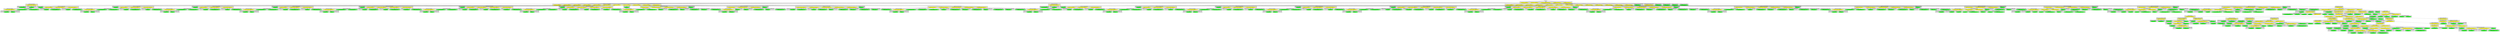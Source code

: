 digraph {

subgraph cluster0 {
 node [style=filled,color=white];
 style=filled;
 color=lightgrey;
 label = "CT_PROG";

"NT_EXPR_CALL_FUNCTION_556"
 [fillcolor = yellow]
"NT_EXPR_CALL_FUNCTION_735"
 [fillcolor = yellow]
"NT_EXPR_ASSIGNMENT_OPETATORS_984"
 [fillcolor = yellow]
"NT_EXPR_CALL_FUNCTION_1151"
 [fillcolor = yellow]
"NT_EXPR_CALL_FUNCTION_1154"
 [fillcolor = yellow]
}
"NT_PROG_555"->"NT_EXPR_CALL_FUNCTION_556"
subgraph cluster1 {
 node [style=filled,color=white];
 style=filled;
 color=lightgrey;
 label = "CT_EXPR_CALL_FUNCTION_ID";

"NT_EXPR_ASSIGNMENT_OPETATORS_557"
 [fillcolor = yellow]
}
subgraph cluster2 {
 node [style=filled,color=white];
 style=filled;
 color=lightgrey;
 label = "CT_EXPR_CALL_FUNCTION_PARAMS";

"NT_EXPR_CALL_FUNCTION_560"
 [fillcolor = yellow]
"NT_EXPR_CALL_FUNCTION_574"
 [fillcolor = yellow]
"NT_EXPR_CALL_FUNCTION_588"
 [fillcolor = yellow]
"NT_EXPR_CALL_FUNCTION_602"
 [fillcolor = yellow]
"NT_EXPR_CALL_FUNCTION_616"
 [fillcolor = yellow]
"NT_EXPR_CALL_FUNCTION_633"
 [fillcolor = yellow]
"NT_EXPR_CALL_FUNCTION_650"
 [fillcolor = yellow]
"NT_EXPR_CALL_FUNCTION_667"
 [fillcolor = yellow]
"NT_EXPR_CALL_FUNCTION_684"
 [fillcolor = yellow]
"NT_EXPR_CALL_FUNCTION_697"
 [fillcolor = yellow]
"NT_EXPR_CALL_FUNCTION_714"
 [fillcolor = yellow]
}
"NT_EXPR_CALL_FUNCTION_556"->"NT_EXPR_ASSIGNMENT_OPETATORS_557"
subgraph cluster3 {
 node [style=filled,color=white];
 style=filled;
 color=lightgrey;
 label = "CT_EXPR_ASSIGNMENT_OPETATORS_LEFT";

"NT_ID_558< basic_tests >"
 [fillcolor = green]
}
subgraph cluster4 {
 node [style=filled,color=white];
 style=filled;
 color=lightgrey;
 label = "CT_EXPR_ASSIGNMENT_OPETATORS_RIGHT";

"NT_ID_559< list >"
 [fillcolor = green]
}
"NT_EXPR_ASSIGNMENT_OPETATORS_557"->"NT_ID_558< basic_tests >"
"NT_EXPR_ASSIGNMENT_OPETATORS_557"->"NT_ID_559< list >"
"NT_EXPR_CALL_FUNCTION_556"->"NT_EXPR_CALL_FUNCTION_560"
subgraph cluster5 {
 node [style=filled,color=white];
 style=filled;
 color=lightgrey;
 label = "CT_EXPR_CALL_FUNCTION_ID";

"NT_ID_561< list >"
 [fillcolor = green]
}
subgraph cluster6 {
 node [style=filled,color=white];
 style=filled;
 color=lightgrey;
 label = "CT_EXPR_CALL_FUNCTION_PARAMS";

"NT_EXPR_CALL_FUNCTION_562"
 [fillcolor = yellow]
"NT_EXPR_ASSIGNMENT_OPETATORS_568"
 [fillcolor = yellow]
"NT_EXPR_ASSIGNMENT_OPETATORS_571"
 [fillcolor = yellow]
}
"NT_EXPR_CALL_FUNCTION_560"->"NT_ID_561< list >"
"NT_EXPR_CALL_FUNCTION_560"->"NT_EXPR_CALL_FUNCTION_562"
subgraph cluster7 {
 node [style=filled,color=white];
 style=filled;
 color=lightgrey;
 label = "CT_EXPR_CALL_FUNCTION_ID";

"NT_EXPR_ASSIGNMENT_OPETATORS_563"
 [fillcolor = yellow]
}
subgraph cluster8 {
 node [style=filled,color=white];
 style=filled;
 color=lightgrey;
 label = "CT_EXPR_CALL_FUNCTION_PARAMS";

"NT_LITERALSPECIFIER_566< TRUE >"
 [fillcolor = green]
"NT_LITERALSPECIFIER_567< FALSE >"
 [fillcolor = green]
}
"NT_EXPR_CALL_FUNCTION_562"->"NT_EXPR_ASSIGNMENT_OPETATORS_563"
subgraph cluster9 {
 node [style=filled,color=white];
 style=filled;
 color=lightgrey;
 label = "CT_EXPR_ASSIGNMENT_OPETATORS_LEFT";

"NT_ID_564< input >"
 [fillcolor = green]
}
subgraph cluster10 {
 node [style=filled,color=white];
 style=filled;
 color=lightgrey;
 label = "CT_EXPR_ASSIGNMENT_OPETATORS_RIGHT";

"NT_ID_565< c >"
 [fillcolor = green]
}
"NT_EXPR_ASSIGNMENT_OPETATORS_563"->"NT_ID_564< input >"
"NT_EXPR_ASSIGNMENT_OPETATORS_563"->"NT_ID_565< c >"
"NT_EXPR_CALL_FUNCTION_562"->"NT_LITERALSPECIFIER_566< TRUE >"
"NT_EXPR_CALL_FUNCTION_562"->"NT_LITERALSPECIFIER_567< FALSE >"
"NT_EXPR_CALL_FUNCTION_560"->"NT_EXPR_ASSIGNMENT_OPETATORS_568"
subgraph cluster11 {
 node [style=filled,color=white];
 style=filled;
 color=lightgrey;
 label = "CT_EXPR_ASSIGNMENT_OPETATORS_LEFT";

"NT_ID_569< any >"
 [fillcolor = green]
}
subgraph cluster12 {
 node [style=filled,color=white];
 style=filled;
 color=lightgrey;
 label = "CT_EXPR_ASSIGNMENT_OPETATORS_RIGHT";

"NT_LITERALSPECIFIER_570< TRUE >"
 [fillcolor = green]
}
"NT_EXPR_ASSIGNMENT_OPETATORS_568"->"NT_ID_569< any >"
"NT_EXPR_ASSIGNMENT_OPETATORS_568"->"NT_LITERALSPECIFIER_570< TRUE >"
"NT_EXPR_CALL_FUNCTION_560"->"NT_EXPR_ASSIGNMENT_OPETATORS_571"
subgraph cluster13 {
 node [style=filled,color=white];
 style=filled;
 color=lightgrey;
 label = "CT_EXPR_ASSIGNMENT_OPETATORS_LEFT";

"NT_ID_572< all >"
 [fillcolor = green]
}
subgraph cluster14 {
 node [style=filled,color=white];
 style=filled;
 color=lightgrey;
 label = "CT_EXPR_ASSIGNMENT_OPETATORS_RIGHT";

"NT_LITERALSPECIFIER_573< FALSE >"
 [fillcolor = green]
}
"NT_EXPR_ASSIGNMENT_OPETATORS_571"->"NT_ID_572< all >"
"NT_EXPR_ASSIGNMENT_OPETATORS_571"->"NT_LITERALSPECIFIER_573< FALSE >"
"NT_EXPR_CALL_FUNCTION_556"->"NT_EXPR_CALL_FUNCTION_574"
subgraph cluster15 {
 node [style=filled,color=white];
 style=filled;
 color=lightgrey;
 label = "CT_EXPR_CALL_FUNCTION_ID";

"NT_ID_575< list >"
 [fillcolor = green]
}
subgraph cluster16 {
 node [style=filled,color=white];
 style=filled;
 color=lightgrey;
 label = "CT_EXPR_CALL_FUNCTION_PARAMS";

"NT_EXPR_CALL_FUNCTION_576"
 [fillcolor = yellow]
"NT_EXPR_ASSIGNMENT_OPETATORS_582"
 [fillcolor = yellow]
"NT_EXPR_ASSIGNMENT_OPETATORS_585"
 [fillcolor = yellow]
}
"NT_EXPR_CALL_FUNCTION_574"->"NT_ID_575< list >"
"NT_EXPR_CALL_FUNCTION_574"->"NT_EXPR_CALL_FUNCTION_576"
subgraph cluster17 {
 node [style=filled,color=white];
 style=filled;
 color=lightgrey;
 label = "CT_EXPR_CALL_FUNCTION_ID";

"NT_EXPR_ASSIGNMENT_OPETATORS_577"
 [fillcolor = yellow]
}
subgraph cluster18 {
 node [style=filled,color=white];
 style=filled;
 color=lightgrey;
 label = "CT_EXPR_CALL_FUNCTION_PARAMS";

"NT_LITERALSPECIFIER_580< FALSE >"
 [fillcolor = green]
"NT_LITERALSPECIFIER_581< TRUE >"
 [fillcolor = green]
}
"NT_EXPR_CALL_FUNCTION_576"->"NT_EXPR_ASSIGNMENT_OPETATORS_577"
subgraph cluster19 {
 node [style=filled,color=white];
 style=filled;
 color=lightgrey;
 label = "CT_EXPR_ASSIGNMENT_OPETATORS_LEFT";

"NT_ID_578< input >"
 [fillcolor = green]
}
subgraph cluster20 {
 node [style=filled,color=white];
 style=filled;
 color=lightgrey;
 label = "CT_EXPR_ASSIGNMENT_OPETATORS_RIGHT";

"NT_ID_579< c >"
 [fillcolor = green]
}
"NT_EXPR_ASSIGNMENT_OPETATORS_577"->"NT_ID_578< input >"
"NT_EXPR_ASSIGNMENT_OPETATORS_577"->"NT_ID_579< c >"
"NT_EXPR_CALL_FUNCTION_576"->"NT_LITERALSPECIFIER_580< FALSE >"
"NT_EXPR_CALL_FUNCTION_576"->"NT_LITERALSPECIFIER_581< TRUE >"
"NT_EXPR_CALL_FUNCTION_574"->"NT_EXPR_ASSIGNMENT_OPETATORS_582"
subgraph cluster21 {
 node [style=filled,color=white];
 style=filled;
 color=lightgrey;
 label = "CT_EXPR_ASSIGNMENT_OPETATORS_LEFT";

"NT_ID_583< any >"
 [fillcolor = green]
}
subgraph cluster22 {
 node [style=filled,color=white];
 style=filled;
 color=lightgrey;
 label = "CT_EXPR_ASSIGNMENT_OPETATORS_RIGHT";

"NT_LITERALSPECIFIER_584< TRUE >"
 [fillcolor = green]
}
"NT_EXPR_ASSIGNMENT_OPETATORS_582"->"NT_ID_583< any >"
"NT_EXPR_ASSIGNMENT_OPETATORS_582"->"NT_LITERALSPECIFIER_584< TRUE >"
"NT_EXPR_CALL_FUNCTION_574"->"NT_EXPR_ASSIGNMENT_OPETATORS_585"
subgraph cluster23 {
 node [style=filled,color=white];
 style=filled;
 color=lightgrey;
 label = "CT_EXPR_ASSIGNMENT_OPETATORS_LEFT";

"NT_ID_586< all >"
 [fillcolor = green]
}
subgraph cluster24 {
 node [style=filled,color=white];
 style=filled;
 color=lightgrey;
 label = "CT_EXPR_ASSIGNMENT_OPETATORS_RIGHT";

"NT_LITERALSPECIFIER_587< FALSE >"
 [fillcolor = green]
}
"NT_EXPR_ASSIGNMENT_OPETATORS_585"->"NT_ID_586< all >"
"NT_EXPR_ASSIGNMENT_OPETATORS_585"->"NT_LITERALSPECIFIER_587< FALSE >"
"NT_EXPR_CALL_FUNCTION_556"->"NT_EXPR_CALL_FUNCTION_588"
subgraph cluster25 {
 node [style=filled,color=white];
 style=filled;
 color=lightgrey;
 label = "CT_EXPR_CALL_FUNCTION_ID";

"NT_ID_589< list >"
 [fillcolor = green]
}
subgraph cluster26 {
 node [style=filled,color=white];
 style=filled;
 color=lightgrey;
 label = "CT_EXPR_CALL_FUNCTION_PARAMS";

"NT_EXPR_CALL_FUNCTION_590"
 [fillcolor = yellow]
"NT_EXPR_ASSIGNMENT_OPETATORS_596"
 [fillcolor = yellow]
"NT_EXPR_ASSIGNMENT_OPETATORS_599"
 [fillcolor = yellow]
}
"NT_EXPR_CALL_FUNCTION_588"->"NT_ID_589< list >"
"NT_EXPR_CALL_FUNCTION_588"->"NT_EXPR_CALL_FUNCTION_590"
subgraph cluster27 {
 node [style=filled,color=white];
 style=filled;
 color=lightgrey;
 label = "CT_EXPR_CALL_FUNCTION_ID";

"NT_EXPR_ASSIGNMENT_OPETATORS_591"
 [fillcolor = yellow]
}
subgraph cluster28 {
 node [style=filled,color=white];
 style=filled;
 color=lightgrey;
 label = "CT_EXPR_CALL_FUNCTION_PARAMS";

"NT_LITERALSPECIFIER_594< TRUE >"
 [fillcolor = green]
"NT_LITERALSPECIFIER_595< TRUE >"
 [fillcolor = green]
}
"NT_EXPR_CALL_FUNCTION_590"->"NT_EXPR_ASSIGNMENT_OPETATORS_591"
subgraph cluster29 {
 node [style=filled,color=white];
 style=filled;
 color=lightgrey;
 label = "CT_EXPR_ASSIGNMENT_OPETATORS_LEFT";

"NT_ID_592< input >"
 [fillcolor = green]
}
subgraph cluster30 {
 node [style=filled,color=white];
 style=filled;
 color=lightgrey;
 label = "CT_EXPR_ASSIGNMENT_OPETATORS_RIGHT";

"NT_ID_593< c >"
 [fillcolor = green]
}
"NT_EXPR_ASSIGNMENT_OPETATORS_591"->"NT_ID_592< input >"
"NT_EXPR_ASSIGNMENT_OPETATORS_591"->"NT_ID_593< c >"
"NT_EXPR_CALL_FUNCTION_590"->"NT_LITERALSPECIFIER_594< TRUE >"
"NT_EXPR_CALL_FUNCTION_590"->"NT_LITERALSPECIFIER_595< TRUE >"
"NT_EXPR_CALL_FUNCTION_588"->"NT_EXPR_ASSIGNMENT_OPETATORS_596"
subgraph cluster31 {
 node [style=filled,color=white];
 style=filled;
 color=lightgrey;
 label = "CT_EXPR_ASSIGNMENT_OPETATORS_LEFT";

"NT_ID_597< any >"
 [fillcolor = green]
}
subgraph cluster32 {
 node [style=filled,color=white];
 style=filled;
 color=lightgrey;
 label = "CT_EXPR_ASSIGNMENT_OPETATORS_RIGHT";

"NT_LITERALSPECIFIER_598< TRUE >"
 [fillcolor = green]
}
"NT_EXPR_ASSIGNMENT_OPETATORS_596"->"NT_ID_597< any >"
"NT_EXPR_ASSIGNMENT_OPETATORS_596"->"NT_LITERALSPECIFIER_598< TRUE >"
"NT_EXPR_CALL_FUNCTION_588"->"NT_EXPR_ASSIGNMENT_OPETATORS_599"
subgraph cluster33 {
 node [style=filled,color=white];
 style=filled;
 color=lightgrey;
 label = "CT_EXPR_ASSIGNMENT_OPETATORS_LEFT";

"NT_ID_600< all >"
 [fillcolor = green]
}
subgraph cluster34 {
 node [style=filled,color=white];
 style=filled;
 color=lightgrey;
 label = "CT_EXPR_ASSIGNMENT_OPETATORS_RIGHT";

"NT_LITERALSPECIFIER_601< TRUE >"
 [fillcolor = green]
}
"NT_EXPR_ASSIGNMENT_OPETATORS_599"->"NT_ID_600< all >"
"NT_EXPR_ASSIGNMENT_OPETATORS_599"->"NT_LITERALSPECIFIER_601< TRUE >"
"NT_EXPR_CALL_FUNCTION_556"->"NT_EXPR_CALL_FUNCTION_602"
subgraph cluster35 {
 node [style=filled,color=white];
 style=filled;
 color=lightgrey;
 label = "CT_EXPR_CALL_FUNCTION_ID";

"NT_ID_603< list >"
 [fillcolor = green]
}
subgraph cluster36 {
 node [style=filled,color=white];
 style=filled;
 color=lightgrey;
 label = "CT_EXPR_CALL_FUNCTION_PARAMS";

"NT_EXPR_CALL_FUNCTION_604"
 [fillcolor = yellow]
"NT_EXPR_ASSIGNMENT_OPETATORS_610"
 [fillcolor = yellow]
"NT_EXPR_ASSIGNMENT_OPETATORS_613"
 [fillcolor = yellow]
}
"NT_EXPR_CALL_FUNCTION_602"->"NT_ID_603< list >"
"NT_EXPR_CALL_FUNCTION_602"->"NT_EXPR_CALL_FUNCTION_604"
subgraph cluster37 {
 node [style=filled,color=white];
 style=filled;
 color=lightgrey;
 label = "CT_EXPR_CALL_FUNCTION_ID";

"NT_EXPR_ASSIGNMENT_OPETATORS_605"
 [fillcolor = yellow]
}
subgraph cluster38 {
 node [style=filled,color=white];
 style=filled;
 color=lightgrey;
 label = "CT_EXPR_CALL_FUNCTION_PARAMS";

"NT_LITERALSPECIFIER_608< FALSE >"
 [fillcolor = green]
"NT_LITERALSPECIFIER_609< FALSE >"
 [fillcolor = green]
}
"NT_EXPR_CALL_FUNCTION_604"->"NT_EXPR_ASSIGNMENT_OPETATORS_605"
subgraph cluster39 {
 node [style=filled,color=white];
 style=filled;
 color=lightgrey;
 label = "CT_EXPR_ASSIGNMENT_OPETATORS_LEFT";

"NT_ID_606< input >"
 [fillcolor = green]
}
subgraph cluster40 {
 node [style=filled,color=white];
 style=filled;
 color=lightgrey;
 label = "CT_EXPR_ASSIGNMENT_OPETATORS_RIGHT";

"NT_ID_607< c >"
 [fillcolor = green]
}
"NT_EXPR_ASSIGNMENT_OPETATORS_605"->"NT_ID_606< input >"
"NT_EXPR_ASSIGNMENT_OPETATORS_605"->"NT_ID_607< c >"
"NT_EXPR_CALL_FUNCTION_604"->"NT_LITERALSPECIFIER_608< FALSE >"
"NT_EXPR_CALL_FUNCTION_604"->"NT_LITERALSPECIFIER_609< FALSE >"
"NT_EXPR_CALL_FUNCTION_602"->"NT_EXPR_ASSIGNMENT_OPETATORS_610"
subgraph cluster41 {
 node [style=filled,color=white];
 style=filled;
 color=lightgrey;
 label = "CT_EXPR_ASSIGNMENT_OPETATORS_LEFT";

"NT_ID_611< any >"
 [fillcolor = green]
}
subgraph cluster42 {
 node [style=filled,color=white];
 style=filled;
 color=lightgrey;
 label = "CT_EXPR_ASSIGNMENT_OPETATORS_RIGHT";

"NT_LITERALSPECIFIER_612< FALSE >"
 [fillcolor = green]
}
"NT_EXPR_ASSIGNMENT_OPETATORS_610"->"NT_ID_611< any >"
"NT_EXPR_ASSIGNMENT_OPETATORS_610"->"NT_LITERALSPECIFIER_612< FALSE >"
"NT_EXPR_CALL_FUNCTION_602"->"NT_EXPR_ASSIGNMENT_OPETATORS_613"
subgraph cluster43 {
 node [style=filled,color=white];
 style=filled;
 color=lightgrey;
 label = "CT_EXPR_ASSIGNMENT_OPETATORS_LEFT";

"NT_ID_614< all >"
 [fillcolor = green]
}
subgraph cluster44 {
 node [style=filled,color=white];
 style=filled;
 color=lightgrey;
 label = "CT_EXPR_ASSIGNMENT_OPETATORS_RIGHT";

"NT_LITERALSPECIFIER_615< FALSE >"
 [fillcolor = green]
}
"NT_EXPR_ASSIGNMENT_OPETATORS_613"->"NT_ID_614< all >"
"NT_EXPR_ASSIGNMENT_OPETATORS_613"->"NT_LITERALSPECIFIER_615< FALSE >"
"NT_EXPR_CALL_FUNCTION_556"->"NT_EXPR_CALL_FUNCTION_616"
subgraph cluster45 {
 node [style=filled,color=white];
 style=filled;
 color=lightgrey;
 label = "CT_EXPR_CALL_FUNCTION_ID";

"NT_ID_617< list >"
 [fillcolor = green]
}
subgraph cluster46 {
 node [style=filled,color=white];
 style=filled;
 color=lightgrey;
 label = "CT_EXPR_CALL_FUNCTION_PARAMS";

"NT_EXPR_CALL_FUNCTION_618"
 [fillcolor = yellow]
"NT_EXPR_ASSIGNMENT_OPETATORS_624"
 [fillcolor = yellow]
"NT_EXPR_ASSIGNMENT_OPETATORS_627"
 [fillcolor = yellow]
"NT_EXPR_ASSIGNMENT_OPETATORS_630"
 [fillcolor = yellow]
}
"NT_EXPR_CALL_FUNCTION_616"->"NT_ID_617< list >"
"NT_EXPR_CALL_FUNCTION_616"->"NT_EXPR_CALL_FUNCTION_618"
subgraph cluster47 {
 node [style=filled,color=white];
 style=filled;
 color=lightgrey;
 label = "CT_EXPR_CALL_FUNCTION_ID";

"NT_EXPR_ASSIGNMENT_OPETATORS_619"
 [fillcolor = yellow]
}
subgraph cluster48 {
 node [style=filled,color=white];
 style=filled;
 color=lightgrey;
 label = "CT_EXPR_CALL_FUNCTION_PARAMS";

"NT_LITERALSPECIFIER_622< NA >"
 [fillcolor = green]
"NT_LITERALSPECIFIER_623< FALSE >"
 [fillcolor = green]
}
"NT_EXPR_CALL_FUNCTION_618"->"NT_EXPR_ASSIGNMENT_OPETATORS_619"
subgraph cluster49 {
 node [style=filled,color=white];
 style=filled;
 color=lightgrey;
 label = "CT_EXPR_ASSIGNMENT_OPETATORS_LEFT";

"NT_ID_620< input >"
 [fillcolor = green]
}
subgraph cluster50 {
 node [style=filled,color=white];
 style=filled;
 color=lightgrey;
 label = "CT_EXPR_ASSIGNMENT_OPETATORS_RIGHT";

"NT_ID_621< c >"
 [fillcolor = green]
}
"NT_EXPR_ASSIGNMENT_OPETATORS_619"->"NT_ID_620< input >"
"NT_EXPR_ASSIGNMENT_OPETATORS_619"->"NT_ID_621< c >"
"NT_EXPR_CALL_FUNCTION_618"->"NT_LITERALSPECIFIER_622< NA >"
"NT_EXPR_CALL_FUNCTION_618"->"NT_LITERALSPECIFIER_623< FALSE >"
"NT_EXPR_CALL_FUNCTION_616"->"NT_EXPR_ASSIGNMENT_OPETATORS_624"
subgraph cluster51 {
 node [style=filled,color=white];
 style=filled;
 color=lightgrey;
 label = "CT_EXPR_ASSIGNMENT_OPETATORS_LEFT";

"NT_ID_625< any >"
 [fillcolor = green]
}
subgraph cluster52 {
 node [style=filled,color=white];
 style=filled;
 color=lightgrey;
 label = "CT_EXPR_ASSIGNMENT_OPETATORS_RIGHT";

"NT_LITERALSPECIFIER_626< NA >"
 [fillcolor = green]
}
"NT_EXPR_ASSIGNMENT_OPETATORS_624"->"NT_ID_625< any >"
"NT_EXPR_ASSIGNMENT_OPETATORS_624"->"NT_LITERALSPECIFIER_626< NA >"
"NT_EXPR_CALL_FUNCTION_616"->"NT_EXPR_ASSIGNMENT_OPETATORS_627"
subgraph cluster53 {
 node [style=filled,color=white];
 style=filled;
 color=lightgrey;
 label = "CT_EXPR_ASSIGNMENT_OPETATORS_LEFT";

"NT_ID_628< all >"
 [fillcolor = green]
}
subgraph cluster54 {
 node [style=filled,color=white];
 style=filled;
 color=lightgrey;
 label = "CT_EXPR_ASSIGNMENT_OPETATORS_RIGHT";

"NT_LITERALSPECIFIER_629< FALSE >"
 [fillcolor = green]
}
"NT_EXPR_ASSIGNMENT_OPETATORS_627"->"NT_ID_628< all >"
"NT_EXPR_ASSIGNMENT_OPETATORS_627"->"NT_LITERALSPECIFIER_629< FALSE >"
"NT_EXPR_CALL_FUNCTION_616"->"NT_EXPR_ASSIGNMENT_OPETATORS_630"
subgraph cluster55 {
 node [style=filled,color=white];
 style=filled;
 color=lightgrey;
 label = "CT_EXPR_ASSIGNMENT_OPETATORS_LEFT";

"NT_ID_631< any.na.rm >"
 [fillcolor = green]
}
subgraph cluster56 {
 node [style=filled,color=white];
 style=filled;
 color=lightgrey;
 label = "CT_EXPR_ASSIGNMENT_OPETATORS_RIGHT";

"NT_LITERALSPECIFIER_632< FALSE >"
 [fillcolor = green]
}
"NT_EXPR_ASSIGNMENT_OPETATORS_630"->"NT_ID_631< any.na.rm >"
"NT_EXPR_ASSIGNMENT_OPETATORS_630"->"NT_LITERALSPECIFIER_632< FALSE >"
"NT_EXPR_CALL_FUNCTION_556"->"NT_EXPR_CALL_FUNCTION_633"
subgraph cluster57 {
 node [style=filled,color=white];
 style=filled;
 color=lightgrey;
 label = "CT_EXPR_CALL_FUNCTION_ID";

"NT_ID_634< list >"
 [fillcolor = green]
}
subgraph cluster58 {
 node [style=filled,color=white];
 style=filled;
 color=lightgrey;
 label = "CT_EXPR_CALL_FUNCTION_PARAMS";

"NT_EXPR_CALL_FUNCTION_635"
 [fillcolor = yellow]
"NT_EXPR_ASSIGNMENT_OPETATORS_641"
 [fillcolor = yellow]
"NT_EXPR_ASSIGNMENT_OPETATORS_644"
 [fillcolor = yellow]
"NT_EXPR_ASSIGNMENT_OPETATORS_647"
 [fillcolor = yellow]
}
"NT_EXPR_CALL_FUNCTION_633"->"NT_ID_634< list >"
"NT_EXPR_CALL_FUNCTION_633"->"NT_EXPR_CALL_FUNCTION_635"
subgraph cluster59 {
 node [style=filled,color=white];
 style=filled;
 color=lightgrey;
 label = "CT_EXPR_CALL_FUNCTION_ID";

"NT_EXPR_ASSIGNMENT_OPETATORS_636"
 [fillcolor = yellow]
}
subgraph cluster60 {
 node [style=filled,color=white];
 style=filled;
 color=lightgrey;
 label = "CT_EXPR_CALL_FUNCTION_PARAMS";

"NT_LITERALSPECIFIER_639< FALSE >"
 [fillcolor = green]
"NT_LITERALSPECIFIER_640< NA >"
 [fillcolor = green]
}
"NT_EXPR_CALL_FUNCTION_635"->"NT_EXPR_ASSIGNMENT_OPETATORS_636"
subgraph cluster61 {
 node [style=filled,color=white];
 style=filled;
 color=lightgrey;
 label = "CT_EXPR_ASSIGNMENT_OPETATORS_LEFT";

"NT_ID_637< input >"
 [fillcolor = green]
}
subgraph cluster62 {
 node [style=filled,color=white];
 style=filled;
 color=lightgrey;
 label = "CT_EXPR_ASSIGNMENT_OPETATORS_RIGHT";

"NT_ID_638< c >"
 [fillcolor = green]
}
"NT_EXPR_ASSIGNMENT_OPETATORS_636"->"NT_ID_637< input >"
"NT_EXPR_ASSIGNMENT_OPETATORS_636"->"NT_ID_638< c >"
"NT_EXPR_CALL_FUNCTION_635"->"NT_LITERALSPECIFIER_639< FALSE >"
"NT_EXPR_CALL_FUNCTION_635"->"NT_LITERALSPECIFIER_640< NA >"
"NT_EXPR_CALL_FUNCTION_633"->"NT_EXPR_ASSIGNMENT_OPETATORS_641"
subgraph cluster63 {
 node [style=filled,color=white];
 style=filled;
 color=lightgrey;
 label = "CT_EXPR_ASSIGNMENT_OPETATORS_LEFT";

"NT_ID_642< any >"
 [fillcolor = green]
}
subgraph cluster64 {
 node [style=filled,color=white];
 style=filled;
 color=lightgrey;
 label = "CT_EXPR_ASSIGNMENT_OPETATORS_RIGHT";

"NT_LITERALSPECIFIER_643< NA >"
 [fillcolor = green]
}
"NT_EXPR_ASSIGNMENT_OPETATORS_641"->"NT_ID_642< any >"
"NT_EXPR_ASSIGNMENT_OPETATORS_641"->"NT_LITERALSPECIFIER_643< NA >"
"NT_EXPR_CALL_FUNCTION_633"->"NT_EXPR_ASSIGNMENT_OPETATORS_644"
subgraph cluster65 {
 node [style=filled,color=white];
 style=filled;
 color=lightgrey;
 label = "CT_EXPR_ASSIGNMENT_OPETATORS_LEFT";

"NT_ID_645< all >"
 [fillcolor = green]
}
subgraph cluster66 {
 node [style=filled,color=white];
 style=filled;
 color=lightgrey;
 label = "CT_EXPR_ASSIGNMENT_OPETATORS_RIGHT";

"NT_LITERALSPECIFIER_646< FALSE >"
 [fillcolor = green]
}
"NT_EXPR_ASSIGNMENT_OPETATORS_644"->"NT_ID_645< all >"
"NT_EXPR_ASSIGNMENT_OPETATORS_644"->"NT_LITERALSPECIFIER_646< FALSE >"
"NT_EXPR_CALL_FUNCTION_633"->"NT_EXPR_ASSIGNMENT_OPETATORS_647"
subgraph cluster67 {
 node [style=filled,color=white];
 style=filled;
 color=lightgrey;
 label = "CT_EXPR_ASSIGNMENT_OPETATORS_LEFT";

"NT_ID_648< any.na.rm >"
 [fillcolor = green]
}
subgraph cluster68 {
 node [style=filled,color=white];
 style=filled;
 color=lightgrey;
 label = "CT_EXPR_ASSIGNMENT_OPETATORS_RIGHT";

"NT_LITERALSPECIFIER_649< FALSE >"
 [fillcolor = green]
}
"NT_EXPR_ASSIGNMENT_OPETATORS_647"->"NT_ID_648< any.na.rm >"
"NT_EXPR_ASSIGNMENT_OPETATORS_647"->"NT_LITERALSPECIFIER_649< FALSE >"
"NT_EXPR_CALL_FUNCTION_556"->"NT_EXPR_CALL_FUNCTION_650"
subgraph cluster69 {
 node [style=filled,color=white];
 style=filled;
 color=lightgrey;
 label = "CT_EXPR_CALL_FUNCTION_ID";

"NT_ID_651< list >"
 [fillcolor = green]
}
subgraph cluster70 {
 node [style=filled,color=white];
 style=filled;
 color=lightgrey;
 label = "CT_EXPR_CALL_FUNCTION_PARAMS";

"NT_EXPR_CALL_FUNCTION_652"
 [fillcolor = yellow]
"NT_EXPR_ASSIGNMENT_OPETATORS_658"
 [fillcolor = yellow]
"NT_EXPR_ASSIGNMENT_OPETATORS_661"
 [fillcolor = yellow]
"NT_EXPR_ASSIGNMENT_OPETATORS_664"
 [fillcolor = yellow]
}
"NT_EXPR_CALL_FUNCTION_650"->"NT_ID_651< list >"
"NT_EXPR_CALL_FUNCTION_650"->"NT_EXPR_CALL_FUNCTION_652"
subgraph cluster71 {
 node [style=filled,color=white];
 style=filled;
 color=lightgrey;
 label = "CT_EXPR_CALL_FUNCTION_ID";

"NT_EXPR_ASSIGNMENT_OPETATORS_653"
 [fillcolor = yellow]
}
subgraph cluster72 {
 node [style=filled,color=white];
 style=filled;
 color=lightgrey;
 label = "CT_EXPR_CALL_FUNCTION_PARAMS";

"NT_LITERALSPECIFIER_656< NA >"
 [fillcolor = green]
"NT_LITERALSPECIFIER_657< TRUE >"
 [fillcolor = green]
}
"NT_EXPR_CALL_FUNCTION_652"->"NT_EXPR_ASSIGNMENT_OPETATORS_653"
subgraph cluster73 {
 node [style=filled,color=white];
 style=filled;
 color=lightgrey;
 label = "CT_EXPR_ASSIGNMENT_OPETATORS_LEFT";

"NT_ID_654< input >"
 [fillcolor = green]
}
subgraph cluster74 {
 node [style=filled,color=white];
 style=filled;
 color=lightgrey;
 label = "CT_EXPR_ASSIGNMENT_OPETATORS_RIGHT";

"NT_ID_655< c >"
 [fillcolor = green]
}
"NT_EXPR_ASSIGNMENT_OPETATORS_653"->"NT_ID_654< input >"
"NT_EXPR_ASSIGNMENT_OPETATORS_653"->"NT_ID_655< c >"
"NT_EXPR_CALL_FUNCTION_652"->"NT_LITERALSPECIFIER_656< NA >"
"NT_EXPR_CALL_FUNCTION_652"->"NT_LITERALSPECIFIER_657< TRUE >"
"NT_EXPR_CALL_FUNCTION_650"->"NT_EXPR_ASSIGNMENT_OPETATORS_658"
subgraph cluster75 {
 node [style=filled,color=white];
 style=filled;
 color=lightgrey;
 label = "CT_EXPR_ASSIGNMENT_OPETATORS_LEFT";

"NT_ID_659< any >"
 [fillcolor = green]
}
subgraph cluster76 {
 node [style=filled,color=white];
 style=filled;
 color=lightgrey;
 label = "CT_EXPR_ASSIGNMENT_OPETATORS_RIGHT";

"NT_LITERALSPECIFIER_660< TRUE >"
 [fillcolor = green]
}
"NT_EXPR_ASSIGNMENT_OPETATORS_658"->"NT_ID_659< any >"
"NT_EXPR_ASSIGNMENT_OPETATORS_658"->"NT_LITERALSPECIFIER_660< TRUE >"
"NT_EXPR_CALL_FUNCTION_650"->"NT_EXPR_ASSIGNMENT_OPETATORS_661"
subgraph cluster77 {
 node [style=filled,color=white];
 style=filled;
 color=lightgrey;
 label = "CT_EXPR_ASSIGNMENT_OPETATORS_LEFT";

"NT_ID_662< all >"
 [fillcolor = green]
}
subgraph cluster78 {
 node [style=filled,color=white];
 style=filled;
 color=lightgrey;
 label = "CT_EXPR_ASSIGNMENT_OPETATORS_RIGHT";

"NT_LITERALSPECIFIER_663< NA >"
 [fillcolor = green]
}
"NT_EXPR_ASSIGNMENT_OPETATORS_661"->"NT_ID_662< all >"
"NT_EXPR_ASSIGNMENT_OPETATORS_661"->"NT_LITERALSPECIFIER_663< NA >"
"NT_EXPR_CALL_FUNCTION_650"->"NT_EXPR_ASSIGNMENT_OPETATORS_664"
subgraph cluster79 {
 node [style=filled,color=white];
 style=filled;
 color=lightgrey;
 label = "CT_EXPR_ASSIGNMENT_OPETATORS_LEFT";

"NT_ID_665< all.na.rm >"
 [fillcolor = green]
}
subgraph cluster80 {
 node [style=filled,color=white];
 style=filled;
 color=lightgrey;
 label = "CT_EXPR_ASSIGNMENT_OPETATORS_RIGHT";

"NT_LITERALSPECIFIER_666< TRUE >"
 [fillcolor = green]
}
"NT_EXPR_ASSIGNMENT_OPETATORS_664"->"NT_ID_665< all.na.rm >"
"NT_EXPR_ASSIGNMENT_OPETATORS_664"->"NT_LITERALSPECIFIER_666< TRUE >"
"NT_EXPR_CALL_FUNCTION_556"->"NT_EXPR_CALL_FUNCTION_667"
subgraph cluster81 {
 node [style=filled,color=white];
 style=filled;
 color=lightgrey;
 label = "CT_EXPR_CALL_FUNCTION_ID";

"NT_ID_668< list >"
 [fillcolor = green]
}
subgraph cluster82 {
 node [style=filled,color=white];
 style=filled;
 color=lightgrey;
 label = "CT_EXPR_CALL_FUNCTION_PARAMS";

"NT_EXPR_CALL_FUNCTION_669"
 [fillcolor = yellow]
"NT_EXPR_ASSIGNMENT_OPETATORS_675"
 [fillcolor = yellow]
"NT_EXPR_ASSIGNMENT_OPETATORS_678"
 [fillcolor = yellow]
"NT_EXPR_ASSIGNMENT_OPETATORS_681"
 [fillcolor = yellow]
}
"NT_EXPR_CALL_FUNCTION_667"->"NT_ID_668< list >"
"NT_EXPR_CALL_FUNCTION_667"->"NT_EXPR_CALL_FUNCTION_669"
subgraph cluster83 {
 node [style=filled,color=white];
 style=filled;
 color=lightgrey;
 label = "CT_EXPR_CALL_FUNCTION_ID";

"NT_EXPR_ASSIGNMENT_OPETATORS_670"
 [fillcolor = yellow]
}
subgraph cluster84 {
 node [style=filled,color=white];
 style=filled;
 color=lightgrey;
 label = "CT_EXPR_CALL_FUNCTION_PARAMS";

"NT_LITERALSPECIFIER_673< TRUE >"
 [fillcolor = green]
"NT_LITERALSPECIFIER_674< NA >"
 [fillcolor = green]
}
"NT_EXPR_CALL_FUNCTION_669"->"NT_EXPR_ASSIGNMENT_OPETATORS_670"
subgraph cluster85 {
 node [style=filled,color=white];
 style=filled;
 color=lightgrey;
 label = "CT_EXPR_ASSIGNMENT_OPETATORS_LEFT";

"NT_ID_671< input >"
 [fillcolor = green]
}
subgraph cluster86 {
 node [style=filled,color=white];
 style=filled;
 color=lightgrey;
 label = "CT_EXPR_ASSIGNMENT_OPETATORS_RIGHT";

"NT_ID_672< c >"
 [fillcolor = green]
}
"NT_EXPR_ASSIGNMENT_OPETATORS_670"->"NT_ID_671< input >"
"NT_EXPR_ASSIGNMENT_OPETATORS_670"->"NT_ID_672< c >"
"NT_EXPR_CALL_FUNCTION_669"->"NT_LITERALSPECIFIER_673< TRUE >"
"NT_EXPR_CALL_FUNCTION_669"->"NT_LITERALSPECIFIER_674< NA >"
"NT_EXPR_CALL_FUNCTION_667"->"NT_EXPR_ASSIGNMENT_OPETATORS_675"
subgraph cluster87 {
 node [style=filled,color=white];
 style=filled;
 color=lightgrey;
 label = "CT_EXPR_ASSIGNMENT_OPETATORS_LEFT";

"NT_ID_676< any >"
 [fillcolor = green]
}
subgraph cluster88 {
 node [style=filled,color=white];
 style=filled;
 color=lightgrey;
 label = "CT_EXPR_ASSIGNMENT_OPETATORS_RIGHT";

"NT_LITERALSPECIFIER_677< TRUE >"
 [fillcolor = green]
}
"NT_EXPR_ASSIGNMENT_OPETATORS_675"->"NT_ID_676< any >"
"NT_EXPR_ASSIGNMENT_OPETATORS_675"->"NT_LITERALSPECIFIER_677< TRUE >"
"NT_EXPR_CALL_FUNCTION_667"->"NT_EXPR_ASSIGNMENT_OPETATORS_678"
subgraph cluster89 {
 node [style=filled,color=white];
 style=filled;
 color=lightgrey;
 label = "CT_EXPR_ASSIGNMENT_OPETATORS_LEFT";

"NT_ID_679< all >"
 [fillcolor = green]
}
subgraph cluster90 {
 node [style=filled,color=white];
 style=filled;
 color=lightgrey;
 label = "CT_EXPR_ASSIGNMENT_OPETATORS_RIGHT";

"NT_LITERALSPECIFIER_680< NA >"
 [fillcolor = green]
}
"NT_EXPR_ASSIGNMENT_OPETATORS_678"->"NT_ID_679< all >"
"NT_EXPR_ASSIGNMENT_OPETATORS_678"->"NT_LITERALSPECIFIER_680< NA >"
"NT_EXPR_CALL_FUNCTION_667"->"NT_EXPR_ASSIGNMENT_OPETATORS_681"
subgraph cluster91 {
 node [style=filled,color=white];
 style=filled;
 color=lightgrey;
 label = "CT_EXPR_ASSIGNMENT_OPETATORS_LEFT";

"NT_ID_682< all.na.rm >"
 [fillcolor = green]
}
subgraph cluster92 {
 node [style=filled,color=white];
 style=filled;
 color=lightgrey;
 label = "CT_EXPR_ASSIGNMENT_OPETATORS_RIGHT";

"NT_LITERALSPECIFIER_683< TRUE >"
 [fillcolor = green]
}
"NT_EXPR_ASSIGNMENT_OPETATORS_681"->"NT_ID_682< all.na.rm >"
"NT_EXPR_ASSIGNMENT_OPETATORS_681"->"NT_LITERALSPECIFIER_683< TRUE >"
"NT_EXPR_CALL_FUNCTION_556"->"NT_EXPR_CALL_FUNCTION_684"
subgraph cluster93 {
 node [style=filled,color=white];
 style=filled;
 color=lightgrey;
 label = "CT_EXPR_CALL_FUNCTION_ID";

"NT_ID_685< list >"
 [fillcolor = green]
}
subgraph cluster94 {
 node [style=filled,color=white];
 style=filled;
 color=lightgrey;
 label = "CT_EXPR_CALL_FUNCTION_PARAMS";

"NT_EXPR_CALL_FUNCTION_686"
 [fillcolor = yellow]
"NT_EXPR_ASSIGNMENT_OPETATORS_691"
 [fillcolor = yellow]
"NT_EXPR_ASSIGNMENT_OPETATORS_694"
 [fillcolor = yellow]
}
"NT_EXPR_CALL_FUNCTION_684"->"NT_ID_685< list >"
"NT_EXPR_CALL_FUNCTION_684"->"NT_EXPR_CALL_FUNCTION_686"
subgraph cluster95 {
 node [style=filled,color=white];
 style=filled;
 color=lightgrey;
 label = "CT_EXPR_CALL_FUNCTION_ID";

"NT_EXPR_ASSIGNMENT_OPETATORS_687"
 [fillcolor = yellow]
}
subgraph cluster96 {
 node [style=filled,color=white];
 style=filled;
 color=lightgrey;
 label = "CT_EXPR_CALL_FUNCTION_PARAMS";

"NT_INT_690< 0 >"
 [fillcolor = green]
}
"NT_EXPR_CALL_FUNCTION_686"->"NT_EXPR_ASSIGNMENT_OPETATORS_687"
subgraph cluster97 {
 node [style=filled,color=white];
 style=filled;
 color=lightgrey;
 label = "CT_EXPR_ASSIGNMENT_OPETATORS_LEFT";

"NT_ID_688< input >"
 [fillcolor = green]
}
subgraph cluster98 {
 node [style=filled,color=white];
 style=filled;
 color=lightgrey;
 label = "CT_EXPR_ASSIGNMENT_OPETATORS_RIGHT";

"NT_ID_689< logical >"
 [fillcolor = green]
}
"NT_EXPR_ASSIGNMENT_OPETATORS_687"->"NT_ID_688< input >"
"NT_EXPR_ASSIGNMENT_OPETATORS_687"->"NT_ID_689< logical >"
"NT_EXPR_CALL_FUNCTION_686"->"NT_INT_690< 0 >"
"NT_EXPR_CALL_FUNCTION_684"->"NT_EXPR_ASSIGNMENT_OPETATORS_691"
subgraph cluster99 {
 node [style=filled,color=white];
 style=filled;
 color=lightgrey;
 label = "CT_EXPR_ASSIGNMENT_OPETATORS_LEFT";

"NT_ID_692< any >"
 [fillcolor = green]
}
subgraph cluster100 {
 node [style=filled,color=white];
 style=filled;
 color=lightgrey;
 label = "CT_EXPR_ASSIGNMENT_OPETATORS_RIGHT";

"NT_LITERALSPECIFIER_693< FALSE >"
 [fillcolor = green]
}
"NT_EXPR_ASSIGNMENT_OPETATORS_691"->"NT_ID_692< any >"
"NT_EXPR_ASSIGNMENT_OPETATORS_691"->"NT_LITERALSPECIFIER_693< FALSE >"
"NT_EXPR_CALL_FUNCTION_684"->"NT_EXPR_ASSIGNMENT_OPETATORS_694"
subgraph cluster101 {
 node [style=filled,color=white];
 style=filled;
 color=lightgrey;
 label = "CT_EXPR_ASSIGNMENT_OPETATORS_LEFT";

"NT_ID_695< all >"
 [fillcolor = green]
}
subgraph cluster102 {
 node [style=filled,color=white];
 style=filled;
 color=lightgrey;
 label = "CT_EXPR_ASSIGNMENT_OPETATORS_RIGHT";

"NT_LITERALSPECIFIER_696< TRUE >"
 [fillcolor = green]
}
"NT_EXPR_ASSIGNMENT_OPETATORS_694"->"NT_ID_695< all >"
"NT_EXPR_ASSIGNMENT_OPETATORS_694"->"NT_LITERALSPECIFIER_696< TRUE >"
"NT_EXPR_CALL_FUNCTION_556"->"NT_EXPR_CALL_FUNCTION_697"
subgraph cluster103 {
 node [style=filled,color=white];
 style=filled;
 color=lightgrey;
 label = "CT_EXPR_CALL_FUNCTION_ID";

"NT_ID_698< list >"
 [fillcolor = green]
}
subgraph cluster104 {
 node [style=filled,color=white];
 style=filled;
 color=lightgrey;
 label = "CT_EXPR_CALL_FUNCTION_PARAMS";

"NT_EXPR_ASSIGNMENT_OPETATORS_699"
 [fillcolor = yellow]
"NT_EXPR_ASSIGNMENT_OPETATORS_702"
 [fillcolor = yellow]
"NT_EXPR_ASSIGNMENT_OPETATORS_705"
 [fillcolor = yellow]
"NT_EXPR_ASSIGNMENT_OPETATORS_708"
 [fillcolor = yellow]
"NT_EXPR_ASSIGNMENT_OPETATORS_711"
 [fillcolor = yellow]
}
"NT_EXPR_CALL_FUNCTION_697"->"NT_ID_698< list >"
"NT_EXPR_CALL_FUNCTION_697"->"NT_EXPR_ASSIGNMENT_OPETATORS_699"
subgraph cluster105 {
 node [style=filled,color=white];
 style=filled;
 color=lightgrey;
 label = "CT_EXPR_ASSIGNMENT_OPETATORS_LEFT";

"NT_ID_700< input >"
 [fillcolor = green]
}
subgraph cluster106 {
 node [style=filled,color=white];
 style=filled;
 color=lightgrey;
 label = "CT_EXPR_ASSIGNMENT_OPETATORS_RIGHT";

"NT_LITERALSPECIFIER_701< NA >"
 [fillcolor = green]
}
"NT_EXPR_ASSIGNMENT_OPETATORS_699"->"NT_ID_700< input >"
"NT_EXPR_ASSIGNMENT_OPETATORS_699"->"NT_LITERALSPECIFIER_701< NA >"
"NT_EXPR_CALL_FUNCTION_697"->"NT_EXPR_ASSIGNMENT_OPETATORS_702"
subgraph cluster107 {
 node [style=filled,color=white];
 style=filled;
 color=lightgrey;
 label = "CT_EXPR_ASSIGNMENT_OPETATORS_LEFT";

"NT_ID_703< any >"
 [fillcolor = green]
}
subgraph cluster108 {
 node [style=filled,color=white];
 style=filled;
 color=lightgrey;
 label = "CT_EXPR_ASSIGNMENT_OPETATORS_RIGHT";

"NT_LITERALSPECIFIER_704< NA >"
 [fillcolor = green]
}
"NT_EXPR_ASSIGNMENT_OPETATORS_702"->"NT_ID_703< any >"
"NT_EXPR_ASSIGNMENT_OPETATORS_702"->"NT_LITERALSPECIFIER_704< NA >"
"NT_EXPR_CALL_FUNCTION_697"->"NT_EXPR_ASSIGNMENT_OPETATORS_705"
subgraph cluster109 {
 node [style=filled,color=white];
 style=filled;
 color=lightgrey;
 label = "CT_EXPR_ASSIGNMENT_OPETATORS_LEFT";

"NT_ID_706< all >"
 [fillcolor = green]
}
subgraph cluster110 {
 node [style=filled,color=white];
 style=filled;
 color=lightgrey;
 label = "CT_EXPR_ASSIGNMENT_OPETATORS_RIGHT";

"NT_LITERALSPECIFIER_707< NA >"
 [fillcolor = green]
}
"NT_EXPR_ASSIGNMENT_OPETATORS_705"->"NT_ID_706< all >"
"NT_EXPR_ASSIGNMENT_OPETATORS_705"->"NT_LITERALSPECIFIER_707< NA >"
"NT_EXPR_CALL_FUNCTION_697"->"NT_EXPR_ASSIGNMENT_OPETATORS_708"
subgraph cluster111 {
 node [style=filled,color=white];
 style=filled;
 color=lightgrey;
 label = "CT_EXPR_ASSIGNMENT_OPETATORS_LEFT";

"NT_ID_709< any.na.rm >"
 [fillcolor = green]
}
subgraph cluster112 {
 node [style=filled,color=white];
 style=filled;
 color=lightgrey;
 label = "CT_EXPR_ASSIGNMENT_OPETATORS_RIGHT";

"NT_LITERALSPECIFIER_710< FALSE >"
 [fillcolor = green]
}
"NT_EXPR_ASSIGNMENT_OPETATORS_708"->"NT_ID_709< any.na.rm >"
"NT_EXPR_ASSIGNMENT_OPETATORS_708"->"NT_LITERALSPECIFIER_710< FALSE >"
"NT_EXPR_CALL_FUNCTION_697"->"NT_EXPR_ASSIGNMENT_OPETATORS_711"
subgraph cluster113 {
 node [style=filled,color=white];
 style=filled;
 color=lightgrey;
 label = "CT_EXPR_ASSIGNMENT_OPETATORS_LEFT";

"NT_ID_712< any.na.rm >"
 [fillcolor = green]
}
subgraph cluster114 {
 node [style=filled,color=white];
 style=filled;
 color=lightgrey;
 label = "CT_EXPR_ASSIGNMENT_OPETATORS_RIGHT";

"NT_LITERALSPECIFIER_713< TRUE >"
 [fillcolor = green]
}
"NT_EXPR_ASSIGNMENT_OPETATORS_711"->"NT_ID_712< any.na.rm >"
"NT_EXPR_ASSIGNMENT_OPETATORS_711"->"NT_LITERALSPECIFIER_713< TRUE >"
"NT_EXPR_CALL_FUNCTION_556"->"NT_EXPR_CALL_FUNCTION_714"
subgraph cluster115 {
 node [style=filled,color=white];
 style=filled;
 color=lightgrey;
 label = "CT_EXPR_CALL_FUNCTION_ID";

"NT_ID_715< list >"
 [fillcolor = green]
}
subgraph cluster116 {
 node [style=filled,color=white];
 style=filled;
 color=lightgrey;
 label = "CT_EXPR_CALL_FUNCTION_PARAMS";

"NT_EXPR_CALL_FUNCTION_716"
 [fillcolor = yellow]
"NT_EXPR_ASSIGNMENT_OPETATORS_723"
 [fillcolor = yellow]
"NT_EXPR_ASSIGNMENT_OPETATORS_726"
 [fillcolor = yellow]
"NT_EXPR_ASSIGNMENT_OPETATORS_729"
 [fillcolor = yellow]
"NT_EXPR_ASSIGNMENT_OPETATORS_732"
 [fillcolor = yellow]
}
"NT_EXPR_CALL_FUNCTION_714"->"NT_ID_715< list >"
"NT_EXPR_CALL_FUNCTION_714"->"NT_EXPR_CALL_FUNCTION_716"
subgraph cluster117 {
 node [style=filled,color=white];
 style=filled;
 color=lightgrey;
 label = "CT_EXPR_CALL_FUNCTION_ID";

"NT_EXPR_ASSIGNMENT_OPETATORS_717"
 [fillcolor = yellow]
}
subgraph cluster118 {
 node [style=filled,color=white];
 style=filled;
 color=lightgrey;
 label = "CT_EXPR_CALL_FUNCTION_PARAMS";

"NT_LITERALSPECIFIER_720< TRUE >"
 [fillcolor = green]
"NT_LITERALSPECIFIER_721< NA >"
 [fillcolor = green]
"NT_LITERALSPECIFIER_722< FALSE >"
 [fillcolor = green]
}
"NT_EXPR_CALL_FUNCTION_716"->"NT_EXPR_ASSIGNMENT_OPETATORS_717"
subgraph cluster119 {
 node [style=filled,color=white];
 style=filled;
 color=lightgrey;
 label = "CT_EXPR_ASSIGNMENT_OPETATORS_LEFT";

"NT_ID_718< input >"
 [fillcolor = green]
}
subgraph cluster120 {
 node [style=filled,color=white];
 style=filled;
 color=lightgrey;
 label = "CT_EXPR_ASSIGNMENT_OPETATORS_RIGHT";

"NT_ID_719< c >"
 [fillcolor = green]
}
"NT_EXPR_ASSIGNMENT_OPETATORS_717"->"NT_ID_718< input >"
"NT_EXPR_ASSIGNMENT_OPETATORS_717"->"NT_ID_719< c >"
"NT_EXPR_CALL_FUNCTION_716"->"NT_LITERALSPECIFIER_720< TRUE >"
"NT_EXPR_CALL_FUNCTION_716"->"NT_LITERALSPECIFIER_721< NA >"
"NT_EXPR_CALL_FUNCTION_716"->"NT_LITERALSPECIFIER_722< FALSE >"
"NT_EXPR_CALL_FUNCTION_714"->"NT_EXPR_ASSIGNMENT_OPETATORS_723"
subgraph cluster121 {
 node [style=filled,color=white];
 style=filled;
 color=lightgrey;
 label = "CT_EXPR_ASSIGNMENT_OPETATORS_LEFT";

"NT_ID_724< any >"
 [fillcolor = green]
}
subgraph cluster122 {
 node [style=filled,color=white];
 style=filled;
 color=lightgrey;
 label = "CT_EXPR_ASSIGNMENT_OPETATORS_RIGHT";

"NT_LITERALSPECIFIER_725< TRUE >"
 [fillcolor = green]
}
"NT_EXPR_ASSIGNMENT_OPETATORS_723"->"NT_ID_724< any >"
"NT_EXPR_ASSIGNMENT_OPETATORS_723"->"NT_LITERALSPECIFIER_725< TRUE >"
"NT_EXPR_CALL_FUNCTION_714"->"NT_EXPR_ASSIGNMENT_OPETATORS_726"
subgraph cluster123 {
 node [style=filled,color=white];
 style=filled;
 color=lightgrey;
 label = "CT_EXPR_ASSIGNMENT_OPETATORS_LEFT";

"NT_ID_727< any.na.rm >"
 [fillcolor = green]
}
subgraph cluster124 {
 node [style=filled,color=white];
 style=filled;
 color=lightgrey;
 label = "CT_EXPR_ASSIGNMENT_OPETATORS_RIGHT";

"NT_LITERALSPECIFIER_728< TRUE >"
 [fillcolor = green]
}
"NT_EXPR_ASSIGNMENT_OPETATORS_726"->"NT_ID_727< any.na.rm >"
"NT_EXPR_ASSIGNMENT_OPETATORS_726"->"NT_LITERALSPECIFIER_728< TRUE >"
"NT_EXPR_CALL_FUNCTION_714"->"NT_EXPR_ASSIGNMENT_OPETATORS_729"
subgraph cluster125 {
 node [style=filled,color=white];
 style=filled;
 color=lightgrey;
 label = "CT_EXPR_ASSIGNMENT_OPETATORS_LEFT";

"NT_ID_730< all >"
 [fillcolor = green]
}
subgraph cluster126 {
 node [style=filled,color=white];
 style=filled;
 color=lightgrey;
 label = "CT_EXPR_ASSIGNMENT_OPETATORS_RIGHT";

"NT_LITERALSPECIFIER_731< FALSE >"
 [fillcolor = green]
}
"NT_EXPR_ASSIGNMENT_OPETATORS_729"->"NT_ID_730< all >"
"NT_EXPR_ASSIGNMENT_OPETATORS_729"->"NT_LITERALSPECIFIER_731< FALSE >"
"NT_EXPR_CALL_FUNCTION_714"->"NT_EXPR_ASSIGNMENT_OPETATORS_732"
subgraph cluster127 {
 node [style=filled,color=white];
 style=filled;
 color=lightgrey;
 label = "CT_EXPR_ASSIGNMENT_OPETATORS_LEFT";

"NT_ID_733< all.na.rm >"
 [fillcolor = green]
}
subgraph cluster128 {
 node [style=filled,color=white];
 style=filled;
 color=lightgrey;
 label = "CT_EXPR_ASSIGNMENT_OPETATORS_RIGHT";

"NT_LITERALSPECIFIER_734< FALSE >"
 [fillcolor = green]
}
"NT_EXPR_ASSIGNMENT_OPETATORS_732"->"NT_ID_733< all.na.rm >"
"NT_EXPR_ASSIGNMENT_OPETATORS_732"->"NT_LITERALSPECIFIER_734< FALSE >"
"NT_PROG_555"->"NT_EXPR_CALL_FUNCTION_735"
subgraph cluster129 {
 node [style=filled,color=white];
 style=filled;
 color=lightgrey;
 label = "CT_EXPR_CALL_FUNCTION_ID";

"NT_EXPR_ASSIGNMENT_OPETATORS_736"
 [fillcolor = yellow]
}
subgraph cluster130 {
 node [style=filled,color=white];
 style=filled;
 color=lightgrey;
 label = "CT_EXPR_CALL_FUNCTION_PARAMS";

"NT_EXPR_CALL_FUNCTION_739"
 [fillcolor = yellow]
"NT_EXPR_CALL_FUNCTION_753"
 [fillcolor = yellow]
"NT_EXPR_CALL_FUNCTION_767"
 [fillcolor = yellow]
"NT_EXPR_CALL_FUNCTION_781"
 [fillcolor = yellow]
"NT_EXPR_CALL_FUNCTION_795"
 [fillcolor = yellow]
"NT_EXPR_CALL_FUNCTION_815"
 [fillcolor = yellow]
"NT_EXPR_CALL_FUNCTION_835"
 [fillcolor = yellow]
"NT_EXPR_CALL_FUNCTION_855"
 [fillcolor = yellow]
"NT_EXPR_CALL_FUNCTION_875"
 [fillcolor = yellow]
"NT_EXPR_CALL_FUNCTION_895"
 [fillcolor = yellow]
"NT_EXPR_CALL_FUNCTION_915"
 [fillcolor = yellow]
"NT_EXPR_CALL_FUNCTION_938"
 [fillcolor = yellow]
"NT_EXPR_CALL_FUNCTION_958"
 [fillcolor = yellow]
}
"NT_EXPR_CALL_FUNCTION_735"->"NT_EXPR_ASSIGNMENT_OPETATORS_736"
subgraph cluster131 {
 node [style=filled,color=white];
 style=filled;
 color=lightgrey;
 label = "CT_EXPR_ASSIGNMENT_OPETATORS_LEFT";

"NT_ID_737< list_input_tests >"
 [fillcolor = green]
}
subgraph cluster132 {
 node [style=filled,color=white];
 style=filled;
 color=lightgrey;
 label = "CT_EXPR_ASSIGNMENT_OPETATORS_RIGHT";

"NT_ID_738< list >"
 [fillcolor = green]
}
"NT_EXPR_ASSIGNMENT_OPETATORS_736"->"NT_ID_737< list_input_tests >"
"NT_EXPR_ASSIGNMENT_OPETATORS_736"->"NT_ID_738< list >"
"NT_EXPR_CALL_FUNCTION_735"->"NT_EXPR_CALL_FUNCTION_739"
subgraph cluster133 {
 node [style=filled,color=white];
 style=filled;
 color=lightgrey;
 label = "CT_EXPR_CALL_FUNCTION_ID";

"NT_ID_740< list >"
 [fillcolor = green]
}
subgraph cluster134 {
 node [style=filled,color=white];
 style=filled;
 color=lightgrey;
 label = "CT_EXPR_CALL_FUNCTION_PARAMS";

"NT_EXPR_CALL_FUNCTION_741"
 [fillcolor = yellow]
"NT_EXPR_ASSIGNMENT_OPETATORS_747"
 [fillcolor = yellow]
"NT_EXPR_ASSIGNMENT_OPETATORS_750"
 [fillcolor = yellow]
}
"NT_EXPR_CALL_FUNCTION_739"->"NT_ID_740< list >"
"NT_EXPR_CALL_FUNCTION_739"->"NT_EXPR_CALL_FUNCTION_741"
subgraph cluster135 {
 node [style=filled,color=white];
 style=filled;
 color=lightgrey;
 label = "CT_EXPR_CALL_FUNCTION_ID";

"NT_EXPR_ASSIGNMENT_OPETATORS_742"
 [fillcolor = yellow]
}
subgraph cluster136 {
 node [style=filled,color=white];
 style=filled;
 color=lightgrey;
 label = "CT_EXPR_CALL_FUNCTION_PARAMS";

"NT_LITERALSPECIFIER_745< TRUE >"
 [fillcolor = green]
"NT_LITERALSPECIFIER_746< TRUE >"
 [fillcolor = green]
}
"NT_EXPR_CALL_FUNCTION_741"->"NT_EXPR_ASSIGNMENT_OPETATORS_742"
subgraph cluster137 {
 node [style=filled,color=white];
 style=filled;
 color=lightgrey;
 label = "CT_EXPR_ASSIGNMENT_OPETATORS_LEFT";

"NT_ID_743< input >"
 [fillcolor = green]
}
subgraph cluster138 {
 node [style=filled,color=white];
 style=filled;
 color=lightgrey;
 label = "CT_EXPR_ASSIGNMENT_OPETATORS_RIGHT";

"NT_ID_744< list >"
 [fillcolor = green]
}
"NT_EXPR_ASSIGNMENT_OPETATORS_742"->"NT_ID_743< input >"
"NT_EXPR_ASSIGNMENT_OPETATORS_742"->"NT_ID_744< list >"
"NT_EXPR_CALL_FUNCTION_741"->"NT_LITERALSPECIFIER_745< TRUE >"
"NT_EXPR_CALL_FUNCTION_741"->"NT_LITERALSPECIFIER_746< TRUE >"
"NT_EXPR_CALL_FUNCTION_739"->"NT_EXPR_ASSIGNMENT_OPETATORS_747"
subgraph cluster139 {
 node [style=filled,color=white];
 style=filled;
 color=lightgrey;
 label = "CT_EXPR_ASSIGNMENT_OPETATORS_LEFT";

"NT_ID_748< all >"
 [fillcolor = green]
}
subgraph cluster140 {
 node [style=filled,color=white];
 style=filled;
 color=lightgrey;
 label = "CT_EXPR_ASSIGNMENT_OPETATORS_RIGHT";

"NT_LITERALSPECIFIER_749< TRUE >"
 [fillcolor = green]
}
"NT_EXPR_ASSIGNMENT_OPETATORS_747"->"NT_ID_748< all >"
"NT_EXPR_ASSIGNMENT_OPETATORS_747"->"NT_LITERALSPECIFIER_749< TRUE >"
"NT_EXPR_CALL_FUNCTION_739"->"NT_EXPR_ASSIGNMENT_OPETATORS_750"
subgraph cluster141 {
 node [style=filled,color=white];
 style=filled;
 color=lightgrey;
 label = "CT_EXPR_ASSIGNMENT_OPETATORS_LEFT";

"NT_ID_751< any >"
 [fillcolor = green]
}
subgraph cluster142 {
 node [style=filled,color=white];
 style=filled;
 color=lightgrey;
 label = "CT_EXPR_ASSIGNMENT_OPETATORS_RIGHT";

"NT_LITERALSPECIFIER_752< TRUE >"
 [fillcolor = green]
}
"NT_EXPR_ASSIGNMENT_OPETATORS_750"->"NT_ID_751< any >"
"NT_EXPR_ASSIGNMENT_OPETATORS_750"->"NT_LITERALSPECIFIER_752< TRUE >"
"NT_EXPR_CALL_FUNCTION_735"->"NT_EXPR_CALL_FUNCTION_753"
subgraph cluster143 {
 node [style=filled,color=white];
 style=filled;
 color=lightgrey;
 label = "CT_EXPR_CALL_FUNCTION_ID";

"NT_ID_754< list >"
 [fillcolor = green]
}
subgraph cluster144 {
 node [style=filled,color=white];
 style=filled;
 color=lightgrey;
 label = "CT_EXPR_CALL_FUNCTION_PARAMS";

"NT_EXPR_CALL_FUNCTION_755"
 [fillcolor = yellow]
"NT_EXPR_ASSIGNMENT_OPETATORS_761"
 [fillcolor = yellow]
"NT_EXPR_ASSIGNMENT_OPETATORS_764"
 [fillcolor = yellow]
}
"NT_EXPR_CALL_FUNCTION_753"->"NT_ID_754< list >"
"NT_EXPR_CALL_FUNCTION_753"->"NT_EXPR_CALL_FUNCTION_755"
subgraph cluster145 {
 node [style=filled,color=white];
 style=filled;
 color=lightgrey;
 label = "CT_EXPR_CALL_FUNCTION_ID";

"NT_EXPR_ASSIGNMENT_OPETATORS_756"
 [fillcolor = yellow]
}
subgraph cluster146 {
 node [style=filled,color=white];
 style=filled;
 color=lightgrey;
 label = "CT_EXPR_CALL_FUNCTION_PARAMS";

"NT_LITERALSPECIFIER_759< FALSE >"
 [fillcolor = green]
"NT_LITERALSPECIFIER_760< FALSE >"
 [fillcolor = green]
}
"NT_EXPR_CALL_FUNCTION_755"->"NT_EXPR_ASSIGNMENT_OPETATORS_756"
subgraph cluster147 {
 node [style=filled,color=white];
 style=filled;
 color=lightgrey;
 label = "CT_EXPR_ASSIGNMENT_OPETATORS_LEFT";

"NT_ID_757< input >"
 [fillcolor = green]
}
subgraph cluster148 {
 node [style=filled,color=white];
 style=filled;
 color=lightgrey;
 label = "CT_EXPR_ASSIGNMENT_OPETATORS_RIGHT";

"NT_ID_758< list >"
 [fillcolor = green]
}
"NT_EXPR_ASSIGNMENT_OPETATORS_756"->"NT_ID_757< input >"
"NT_EXPR_ASSIGNMENT_OPETATORS_756"->"NT_ID_758< list >"
"NT_EXPR_CALL_FUNCTION_755"->"NT_LITERALSPECIFIER_759< FALSE >"
"NT_EXPR_CALL_FUNCTION_755"->"NT_LITERALSPECIFIER_760< FALSE >"
"NT_EXPR_CALL_FUNCTION_753"->"NT_EXPR_ASSIGNMENT_OPETATORS_761"
subgraph cluster149 {
 node [style=filled,color=white];
 style=filled;
 color=lightgrey;
 label = "CT_EXPR_ASSIGNMENT_OPETATORS_LEFT";

"NT_ID_762< all >"
 [fillcolor = green]
}
subgraph cluster150 {
 node [style=filled,color=white];
 style=filled;
 color=lightgrey;
 label = "CT_EXPR_ASSIGNMENT_OPETATORS_RIGHT";

"NT_LITERALSPECIFIER_763< FALSE >"
 [fillcolor = green]
}
"NT_EXPR_ASSIGNMENT_OPETATORS_761"->"NT_ID_762< all >"
"NT_EXPR_ASSIGNMENT_OPETATORS_761"->"NT_LITERALSPECIFIER_763< FALSE >"
"NT_EXPR_CALL_FUNCTION_753"->"NT_EXPR_ASSIGNMENT_OPETATORS_764"
subgraph cluster151 {
 node [style=filled,color=white];
 style=filled;
 color=lightgrey;
 label = "CT_EXPR_ASSIGNMENT_OPETATORS_LEFT";

"NT_ID_765< any >"
 [fillcolor = green]
}
subgraph cluster152 {
 node [style=filled,color=white];
 style=filled;
 color=lightgrey;
 label = "CT_EXPR_ASSIGNMENT_OPETATORS_RIGHT";

"NT_LITERALSPECIFIER_766< FALSE >"
 [fillcolor = green]
}
"NT_EXPR_ASSIGNMENT_OPETATORS_764"->"NT_ID_765< any >"
"NT_EXPR_ASSIGNMENT_OPETATORS_764"->"NT_LITERALSPECIFIER_766< FALSE >"
"NT_EXPR_CALL_FUNCTION_735"->"NT_EXPR_CALL_FUNCTION_767"
subgraph cluster153 {
 node [style=filled,color=white];
 style=filled;
 color=lightgrey;
 label = "CT_EXPR_CALL_FUNCTION_ID";

"NT_ID_768< list >"
 [fillcolor = green]
}
subgraph cluster154 {
 node [style=filled,color=white];
 style=filled;
 color=lightgrey;
 label = "CT_EXPR_CALL_FUNCTION_PARAMS";

"NT_EXPR_CALL_FUNCTION_769"
 [fillcolor = yellow]
"NT_EXPR_ASSIGNMENT_OPETATORS_775"
 [fillcolor = yellow]
"NT_EXPR_ASSIGNMENT_OPETATORS_778"
 [fillcolor = yellow]
}
"NT_EXPR_CALL_FUNCTION_767"->"NT_ID_768< list >"
"NT_EXPR_CALL_FUNCTION_767"->"NT_EXPR_CALL_FUNCTION_769"
subgraph cluster155 {
 node [style=filled,color=white];
 style=filled;
 color=lightgrey;
 label = "CT_EXPR_CALL_FUNCTION_ID";

"NT_EXPR_ASSIGNMENT_OPETATORS_770"
 [fillcolor = yellow]
}
subgraph cluster156 {
 node [style=filled,color=white];
 style=filled;
 color=lightgrey;
 label = "CT_EXPR_CALL_FUNCTION_PARAMS";

"NT_LITERALSPECIFIER_773< TRUE >"
 [fillcolor = green]
"NT_LITERALSPECIFIER_774< FALSE >"
 [fillcolor = green]
}
"NT_EXPR_CALL_FUNCTION_769"->"NT_EXPR_ASSIGNMENT_OPETATORS_770"
subgraph cluster157 {
 node [style=filled,color=white];
 style=filled;
 color=lightgrey;
 label = "CT_EXPR_ASSIGNMENT_OPETATORS_LEFT";

"NT_ID_771< input >"
 [fillcolor = green]
}
subgraph cluster158 {
 node [style=filled,color=white];
 style=filled;
 color=lightgrey;
 label = "CT_EXPR_ASSIGNMENT_OPETATORS_RIGHT";

"NT_ID_772< list >"
 [fillcolor = green]
}
"NT_EXPR_ASSIGNMENT_OPETATORS_770"->"NT_ID_771< input >"
"NT_EXPR_ASSIGNMENT_OPETATORS_770"->"NT_ID_772< list >"
"NT_EXPR_CALL_FUNCTION_769"->"NT_LITERALSPECIFIER_773< TRUE >"
"NT_EXPR_CALL_FUNCTION_769"->"NT_LITERALSPECIFIER_774< FALSE >"
"NT_EXPR_CALL_FUNCTION_767"->"NT_EXPR_ASSIGNMENT_OPETATORS_775"
subgraph cluster159 {
 node [style=filled,color=white];
 style=filled;
 color=lightgrey;
 label = "CT_EXPR_ASSIGNMENT_OPETATORS_LEFT";

"NT_ID_776< all >"
 [fillcolor = green]
}
subgraph cluster160 {
 node [style=filled,color=white];
 style=filled;
 color=lightgrey;
 label = "CT_EXPR_ASSIGNMENT_OPETATORS_RIGHT";

"NT_LITERALSPECIFIER_777< FALSE >"
 [fillcolor = green]
}
"NT_EXPR_ASSIGNMENT_OPETATORS_775"->"NT_ID_776< all >"
"NT_EXPR_ASSIGNMENT_OPETATORS_775"->"NT_LITERALSPECIFIER_777< FALSE >"
"NT_EXPR_CALL_FUNCTION_767"->"NT_EXPR_ASSIGNMENT_OPETATORS_778"
subgraph cluster161 {
 node [style=filled,color=white];
 style=filled;
 color=lightgrey;
 label = "CT_EXPR_ASSIGNMENT_OPETATORS_LEFT";

"NT_ID_779< any >"
 [fillcolor = green]
}
subgraph cluster162 {
 node [style=filled,color=white];
 style=filled;
 color=lightgrey;
 label = "CT_EXPR_ASSIGNMENT_OPETATORS_RIGHT";

"NT_LITERALSPECIFIER_780< TRUE >"
 [fillcolor = green]
}
"NT_EXPR_ASSIGNMENT_OPETATORS_778"->"NT_ID_779< any >"
"NT_EXPR_ASSIGNMENT_OPETATORS_778"->"NT_LITERALSPECIFIER_780< TRUE >"
"NT_EXPR_CALL_FUNCTION_735"->"NT_EXPR_CALL_FUNCTION_781"
subgraph cluster163 {
 node [style=filled,color=white];
 style=filled;
 color=lightgrey;
 label = "CT_EXPR_CALL_FUNCTION_ID";

"NT_ID_782< list >"
 [fillcolor = green]
}
subgraph cluster164 {
 node [style=filled,color=white];
 style=filled;
 color=lightgrey;
 label = "CT_EXPR_CALL_FUNCTION_PARAMS";

"NT_EXPR_CALL_FUNCTION_783"
 [fillcolor = yellow]
"NT_EXPR_ASSIGNMENT_OPETATORS_789"
 [fillcolor = yellow]
"NT_EXPR_ASSIGNMENT_OPETATORS_792"
 [fillcolor = yellow]
}
"NT_EXPR_CALL_FUNCTION_781"->"NT_ID_782< list >"
"NT_EXPR_CALL_FUNCTION_781"->"NT_EXPR_CALL_FUNCTION_783"
subgraph cluster165 {
 node [style=filled,color=white];
 style=filled;
 color=lightgrey;
 label = "CT_EXPR_CALL_FUNCTION_ID";

"NT_EXPR_ASSIGNMENT_OPETATORS_784"
 [fillcolor = yellow]
}
subgraph cluster166 {
 node [style=filled,color=white];
 style=filled;
 color=lightgrey;
 label = "CT_EXPR_CALL_FUNCTION_PARAMS";

"NT_LITERALSPECIFIER_787< FALSE >"
 [fillcolor = green]
"NT_LITERALSPECIFIER_788< TRUE >"
 [fillcolor = green]
}
"NT_EXPR_CALL_FUNCTION_783"->"NT_EXPR_ASSIGNMENT_OPETATORS_784"
subgraph cluster167 {
 node [style=filled,color=white];
 style=filled;
 color=lightgrey;
 label = "CT_EXPR_ASSIGNMENT_OPETATORS_LEFT";

"NT_ID_785< input >"
 [fillcolor = green]
}
subgraph cluster168 {
 node [style=filled,color=white];
 style=filled;
 color=lightgrey;
 label = "CT_EXPR_ASSIGNMENT_OPETATORS_RIGHT";

"NT_ID_786< list >"
 [fillcolor = green]
}
"NT_EXPR_ASSIGNMENT_OPETATORS_784"->"NT_ID_785< input >"
"NT_EXPR_ASSIGNMENT_OPETATORS_784"->"NT_ID_786< list >"
"NT_EXPR_CALL_FUNCTION_783"->"NT_LITERALSPECIFIER_787< FALSE >"
"NT_EXPR_CALL_FUNCTION_783"->"NT_LITERALSPECIFIER_788< TRUE >"
"NT_EXPR_CALL_FUNCTION_781"->"NT_EXPR_ASSIGNMENT_OPETATORS_789"
subgraph cluster169 {
 node [style=filled,color=white];
 style=filled;
 color=lightgrey;
 label = "CT_EXPR_ASSIGNMENT_OPETATORS_LEFT";

"NT_ID_790< all >"
 [fillcolor = green]
}
subgraph cluster170 {
 node [style=filled,color=white];
 style=filled;
 color=lightgrey;
 label = "CT_EXPR_ASSIGNMENT_OPETATORS_RIGHT";

"NT_LITERALSPECIFIER_791< FALSE >"
 [fillcolor = green]
}
"NT_EXPR_ASSIGNMENT_OPETATORS_789"->"NT_ID_790< all >"
"NT_EXPR_ASSIGNMENT_OPETATORS_789"->"NT_LITERALSPECIFIER_791< FALSE >"
"NT_EXPR_CALL_FUNCTION_781"->"NT_EXPR_ASSIGNMENT_OPETATORS_792"
subgraph cluster171 {
 node [style=filled,color=white];
 style=filled;
 color=lightgrey;
 label = "CT_EXPR_ASSIGNMENT_OPETATORS_LEFT";

"NT_ID_793< any >"
 [fillcolor = green]
}
subgraph cluster172 {
 node [style=filled,color=white];
 style=filled;
 color=lightgrey;
 label = "CT_EXPR_ASSIGNMENT_OPETATORS_RIGHT";

"NT_LITERALSPECIFIER_794< TRUE >"
 [fillcolor = green]
}
"NT_EXPR_ASSIGNMENT_OPETATORS_792"->"NT_ID_793< any >"
"NT_EXPR_ASSIGNMENT_OPETATORS_792"->"NT_LITERALSPECIFIER_794< TRUE >"
"NT_EXPR_CALL_FUNCTION_735"->"NT_EXPR_CALL_FUNCTION_795"
subgraph cluster173 {
 node [style=filled,color=white];
 style=filled;
 color=lightgrey;
 label = "CT_EXPR_CALL_FUNCTION_ID";

"NT_ID_796< list >"
 [fillcolor = green]
}
subgraph cluster174 {
 node [style=filled,color=white];
 style=filled;
 color=lightgrey;
 label = "CT_EXPR_CALL_FUNCTION_PARAMS";

"NT_EXPR_CALL_FUNCTION_797"
 [fillcolor = yellow]
"NT_EXPR_ASSIGNMENT_OPETATORS_803"
 [fillcolor = yellow]
"NT_EXPR_ASSIGNMENT_OPETATORS_806"
 [fillcolor = yellow]
"NT_EXPR_ASSIGNMENT_OPETATORS_809"
 [fillcolor = yellow]
"NT_EXPR_ASSIGNMENT_OPETATORS_812"
 [fillcolor = yellow]
}
"NT_EXPR_CALL_FUNCTION_795"->"NT_ID_796< list >"
"NT_EXPR_CALL_FUNCTION_795"->"NT_EXPR_CALL_FUNCTION_797"
subgraph cluster175 {
 node [style=filled,color=white];
 style=filled;
 color=lightgrey;
 label = "CT_EXPR_CALL_FUNCTION_ID";

"NT_EXPR_ASSIGNMENT_OPETATORS_798"
 [fillcolor = yellow]
}
subgraph cluster176 {
 node [style=filled,color=white];
 style=filled;
 color=lightgrey;
 label = "CT_EXPR_CALL_FUNCTION_PARAMS";

"NT_LITERALSPECIFIER_801< FALSE >"
 [fillcolor = green]
"NT_LITERALSPECIFIER_802< NA >"
 [fillcolor = green]
}
"NT_EXPR_CALL_FUNCTION_797"->"NT_EXPR_ASSIGNMENT_OPETATORS_798"
subgraph cluster177 {
 node [style=filled,color=white];
 style=filled;
 color=lightgrey;
 label = "CT_EXPR_ASSIGNMENT_OPETATORS_LEFT";

"NT_ID_799< input >"
 [fillcolor = green]
}
subgraph cluster178 {
 node [style=filled,color=white];
 style=filled;
 color=lightgrey;
 label = "CT_EXPR_ASSIGNMENT_OPETATORS_RIGHT";

"NT_ID_800< list >"
 [fillcolor = green]
}
"NT_EXPR_ASSIGNMENT_OPETATORS_798"->"NT_ID_799< input >"
"NT_EXPR_ASSIGNMENT_OPETATORS_798"->"NT_ID_800< list >"
"NT_EXPR_CALL_FUNCTION_797"->"NT_LITERALSPECIFIER_801< FALSE >"
"NT_EXPR_CALL_FUNCTION_797"->"NT_LITERALSPECIFIER_802< NA >"
"NT_EXPR_CALL_FUNCTION_795"->"NT_EXPR_ASSIGNMENT_OPETATORS_803"
subgraph cluster179 {
 node [style=filled,color=white];
 style=filled;
 color=lightgrey;
 label = "CT_EXPR_ASSIGNMENT_OPETATORS_LEFT";

"NT_ID_804< all >"
 [fillcolor = green]
}
subgraph cluster180 {
 node [style=filled,color=white];
 style=filled;
 color=lightgrey;
 label = "CT_EXPR_ASSIGNMENT_OPETATORS_RIGHT";

"NT_LITERALSPECIFIER_805< FALSE >"
 [fillcolor = green]
}
"NT_EXPR_ASSIGNMENT_OPETATORS_803"->"NT_ID_804< all >"
"NT_EXPR_ASSIGNMENT_OPETATORS_803"->"NT_LITERALSPECIFIER_805< FALSE >"
"NT_EXPR_CALL_FUNCTION_795"->"NT_EXPR_ASSIGNMENT_OPETATORS_806"
subgraph cluster181 {
 node [style=filled,color=white];
 style=filled;
 color=lightgrey;
 label = "CT_EXPR_ASSIGNMENT_OPETATORS_LEFT";

"NT_ID_807< all.na.rm >"
 [fillcolor = green]
}
subgraph cluster182 {
 node [style=filled,color=white];
 style=filled;
 color=lightgrey;
 label = "CT_EXPR_ASSIGNMENT_OPETATORS_RIGHT";

"NT_LITERALSPECIFIER_808< FALSE >"
 [fillcolor = green]
}
"NT_EXPR_ASSIGNMENT_OPETATORS_806"->"NT_ID_807< all.na.rm >"
"NT_EXPR_ASSIGNMENT_OPETATORS_806"->"NT_LITERALSPECIFIER_808< FALSE >"
"NT_EXPR_CALL_FUNCTION_795"->"NT_EXPR_ASSIGNMENT_OPETATORS_809"
subgraph cluster183 {
 node [style=filled,color=white];
 style=filled;
 color=lightgrey;
 label = "CT_EXPR_ASSIGNMENT_OPETATORS_LEFT";

"NT_ID_810< any >"
 [fillcolor = green]
}
subgraph cluster184 {
 node [style=filled,color=white];
 style=filled;
 color=lightgrey;
 label = "CT_EXPR_ASSIGNMENT_OPETATORS_RIGHT";

"NT_LITERALSPECIFIER_811< NA >"
 [fillcolor = green]
}
"NT_EXPR_ASSIGNMENT_OPETATORS_809"->"NT_ID_810< any >"
"NT_EXPR_ASSIGNMENT_OPETATORS_809"->"NT_LITERALSPECIFIER_811< NA >"
"NT_EXPR_CALL_FUNCTION_795"->"NT_EXPR_ASSIGNMENT_OPETATORS_812"
subgraph cluster185 {
 node [style=filled,color=white];
 style=filled;
 color=lightgrey;
 label = "CT_EXPR_ASSIGNMENT_OPETATORS_LEFT";

"NT_ID_813< any.na.rm >"
 [fillcolor = green]
}
subgraph cluster186 {
 node [style=filled,color=white];
 style=filled;
 color=lightgrey;
 label = "CT_EXPR_ASSIGNMENT_OPETATORS_RIGHT";

"NT_LITERALSPECIFIER_814< FALSE >"
 [fillcolor = green]
}
"NT_EXPR_ASSIGNMENT_OPETATORS_812"->"NT_ID_813< any.na.rm >"
"NT_EXPR_ASSIGNMENT_OPETATORS_812"->"NT_LITERALSPECIFIER_814< FALSE >"
"NT_EXPR_CALL_FUNCTION_735"->"NT_EXPR_CALL_FUNCTION_815"
subgraph cluster187 {
 node [style=filled,color=white];
 style=filled;
 color=lightgrey;
 label = "CT_EXPR_CALL_FUNCTION_ID";

"NT_ID_816< list >"
 [fillcolor = green]
}
subgraph cluster188 {
 node [style=filled,color=white];
 style=filled;
 color=lightgrey;
 label = "CT_EXPR_CALL_FUNCTION_PARAMS";

"NT_EXPR_CALL_FUNCTION_817"
 [fillcolor = yellow]
"NT_EXPR_ASSIGNMENT_OPETATORS_823"
 [fillcolor = yellow]
"NT_EXPR_ASSIGNMENT_OPETATORS_826"
 [fillcolor = yellow]
"NT_EXPR_ASSIGNMENT_OPETATORS_829"
 [fillcolor = yellow]
"NT_EXPR_ASSIGNMENT_OPETATORS_832"
 [fillcolor = yellow]
}
"NT_EXPR_CALL_FUNCTION_815"->"NT_ID_816< list >"
"NT_EXPR_CALL_FUNCTION_815"->"NT_EXPR_CALL_FUNCTION_817"
subgraph cluster189 {
 node [style=filled,color=white];
 style=filled;
 color=lightgrey;
 label = "CT_EXPR_CALL_FUNCTION_ID";

"NT_EXPR_ASSIGNMENT_OPETATORS_818"
 [fillcolor = yellow]
}
subgraph cluster190 {
 node [style=filled,color=white];
 style=filled;
 color=lightgrey;
 label = "CT_EXPR_CALL_FUNCTION_PARAMS";

"NT_LITERALSPECIFIER_821< NA >"
 [fillcolor = green]
"NT_LITERALSPECIFIER_822< FALSE >"
 [fillcolor = green]
}
"NT_EXPR_CALL_FUNCTION_817"->"NT_EXPR_ASSIGNMENT_OPETATORS_818"
subgraph cluster191 {
 node [style=filled,color=white];
 style=filled;
 color=lightgrey;
 label = "CT_EXPR_ASSIGNMENT_OPETATORS_LEFT";

"NT_ID_819< input >"
 [fillcolor = green]
}
subgraph cluster192 {
 node [style=filled,color=white];
 style=filled;
 color=lightgrey;
 label = "CT_EXPR_ASSIGNMENT_OPETATORS_RIGHT";

"NT_ID_820< list >"
 [fillcolor = green]
}
"NT_EXPR_ASSIGNMENT_OPETATORS_818"->"NT_ID_819< input >"
"NT_EXPR_ASSIGNMENT_OPETATORS_818"->"NT_ID_820< list >"
"NT_EXPR_CALL_FUNCTION_817"->"NT_LITERALSPECIFIER_821< NA >"
"NT_EXPR_CALL_FUNCTION_817"->"NT_LITERALSPECIFIER_822< FALSE >"
"NT_EXPR_CALL_FUNCTION_815"->"NT_EXPR_ASSIGNMENT_OPETATORS_823"
subgraph cluster193 {
 node [style=filled,color=white];
 style=filled;
 color=lightgrey;
 label = "CT_EXPR_ASSIGNMENT_OPETATORS_LEFT";

"NT_ID_824< all >"
 [fillcolor = green]
}
subgraph cluster194 {
 node [style=filled,color=white];
 style=filled;
 color=lightgrey;
 label = "CT_EXPR_ASSIGNMENT_OPETATORS_RIGHT";

"NT_LITERALSPECIFIER_825< FALSE >"
 [fillcolor = green]
}
"NT_EXPR_ASSIGNMENT_OPETATORS_823"->"NT_ID_824< all >"
"NT_EXPR_ASSIGNMENT_OPETATORS_823"->"NT_LITERALSPECIFIER_825< FALSE >"
"NT_EXPR_CALL_FUNCTION_815"->"NT_EXPR_ASSIGNMENT_OPETATORS_826"
subgraph cluster195 {
 node [style=filled,color=white];
 style=filled;
 color=lightgrey;
 label = "CT_EXPR_ASSIGNMENT_OPETATORS_LEFT";

"NT_ID_827< all.na.rm >"
 [fillcolor = green]
}
subgraph cluster196 {
 node [style=filled,color=white];
 style=filled;
 color=lightgrey;
 label = "CT_EXPR_ASSIGNMENT_OPETATORS_RIGHT";

"NT_LITERALSPECIFIER_828< FALSE >"
 [fillcolor = green]
}
"NT_EXPR_ASSIGNMENT_OPETATORS_826"->"NT_ID_827< all.na.rm >"
"NT_EXPR_ASSIGNMENT_OPETATORS_826"->"NT_LITERALSPECIFIER_828< FALSE >"
"NT_EXPR_CALL_FUNCTION_815"->"NT_EXPR_ASSIGNMENT_OPETATORS_829"
subgraph cluster197 {
 node [style=filled,color=white];
 style=filled;
 color=lightgrey;
 label = "CT_EXPR_ASSIGNMENT_OPETATORS_LEFT";

"NT_ID_830< any >"
 [fillcolor = green]
}
subgraph cluster198 {
 node [style=filled,color=white];
 style=filled;
 color=lightgrey;
 label = "CT_EXPR_ASSIGNMENT_OPETATORS_RIGHT";

"NT_LITERALSPECIFIER_831< NA >"
 [fillcolor = green]
}
"NT_EXPR_ASSIGNMENT_OPETATORS_829"->"NT_ID_830< any >"
"NT_EXPR_ASSIGNMENT_OPETATORS_829"->"NT_LITERALSPECIFIER_831< NA >"
"NT_EXPR_CALL_FUNCTION_815"->"NT_EXPR_ASSIGNMENT_OPETATORS_832"
subgraph cluster199 {
 node [style=filled,color=white];
 style=filled;
 color=lightgrey;
 label = "CT_EXPR_ASSIGNMENT_OPETATORS_LEFT";

"NT_ID_833< any.na.rm >"
 [fillcolor = green]
}
subgraph cluster200 {
 node [style=filled,color=white];
 style=filled;
 color=lightgrey;
 label = "CT_EXPR_ASSIGNMENT_OPETATORS_RIGHT";

"NT_LITERALSPECIFIER_834< FALSE >"
 [fillcolor = green]
}
"NT_EXPR_ASSIGNMENT_OPETATORS_832"->"NT_ID_833< any.na.rm >"
"NT_EXPR_ASSIGNMENT_OPETATORS_832"->"NT_LITERALSPECIFIER_834< FALSE >"
"NT_EXPR_CALL_FUNCTION_735"->"NT_EXPR_CALL_FUNCTION_835"
subgraph cluster201 {
 node [style=filled,color=white];
 style=filled;
 color=lightgrey;
 label = "CT_EXPR_CALL_FUNCTION_ID";

"NT_ID_836< list >"
 [fillcolor = green]
}
subgraph cluster202 {
 node [style=filled,color=white];
 style=filled;
 color=lightgrey;
 label = "CT_EXPR_CALL_FUNCTION_PARAMS";

"NT_EXPR_CALL_FUNCTION_837"
 [fillcolor = yellow]
"NT_EXPR_ASSIGNMENT_OPETATORS_843"
 [fillcolor = yellow]
"NT_EXPR_ASSIGNMENT_OPETATORS_846"
 [fillcolor = yellow]
"NT_EXPR_ASSIGNMENT_OPETATORS_849"
 [fillcolor = yellow]
"NT_EXPR_ASSIGNMENT_OPETATORS_852"
 [fillcolor = yellow]
}
"NT_EXPR_CALL_FUNCTION_835"->"NT_ID_836< list >"
"NT_EXPR_CALL_FUNCTION_835"->"NT_EXPR_CALL_FUNCTION_837"
subgraph cluster203 {
 node [style=filled,color=white];
 style=filled;
 color=lightgrey;
 label = "CT_EXPR_CALL_FUNCTION_ID";

"NT_EXPR_ASSIGNMENT_OPETATORS_838"
 [fillcolor = yellow]
}
subgraph cluster204 {
 node [style=filled,color=white];
 style=filled;
 color=lightgrey;
 label = "CT_EXPR_CALL_FUNCTION_PARAMS";

"NT_LITERALSPECIFIER_841< TRUE >"
 [fillcolor = green]
"NT_LITERALSPECIFIER_842< NA >"
 [fillcolor = green]
}
"NT_EXPR_CALL_FUNCTION_837"->"NT_EXPR_ASSIGNMENT_OPETATORS_838"
subgraph cluster205 {
 node [style=filled,color=white];
 style=filled;
 color=lightgrey;
 label = "CT_EXPR_ASSIGNMENT_OPETATORS_LEFT";

"NT_ID_839< input >"
 [fillcolor = green]
}
subgraph cluster206 {
 node [style=filled,color=white];
 style=filled;
 color=lightgrey;
 label = "CT_EXPR_ASSIGNMENT_OPETATORS_RIGHT";

"NT_ID_840< list >"
 [fillcolor = green]
}
"NT_EXPR_ASSIGNMENT_OPETATORS_838"->"NT_ID_839< input >"
"NT_EXPR_ASSIGNMENT_OPETATORS_838"->"NT_ID_840< list >"
"NT_EXPR_CALL_FUNCTION_837"->"NT_LITERALSPECIFIER_841< TRUE >"
"NT_EXPR_CALL_FUNCTION_837"->"NT_LITERALSPECIFIER_842< NA >"
"NT_EXPR_CALL_FUNCTION_835"->"NT_EXPR_ASSIGNMENT_OPETATORS_843"
subgraph cluster207 {
 node [style=filled,color=white];
 style=filled;
 color=lightgrey;
 label = "CT_EXPR_ASSIGNMENT_OPETATORS_LEFT";

"NT_ID_844< all >"
 [fillcolor = green]
}
subgraph cluster208 {
 node [style=filled,color=white];
 style=filled;
 color=lightgrey;
 label = "CT_EXPR_ASSIGNMENT_OPETATORS_RIGHT";

"NT_LITERALSPECIFIER_845< NA >"
 [fillcolor = green]
}
"NT_EXPR_ASSIGNMENT_OPETATORS_843"->"NT_ID_844< all >"
"NT_EXPR_ASSIGNMENT_OPETATORS_843"->"NT_LITERALSPECIFIER_845< NA >"
"NT_EXPR_CALL_FUNCTION_835"->"NT_EXPR_ASSIGNMENT_OPETATORS_846"
subgraph cluster209 {
 node [style=filled,color=white];
 style=filled;
 color=lightgrey;
 label = "CT_EXPR_ASSIGNMENT_OPETATORS_LEFT";

"NT_ID_847< all.na.rm >"
 [fillcolor = green]
}
subgraph cluster210 {
 node [style=filled,color=white];
 style=filled;
 color=lightgrey;
 label = "CT_EXPR_ASSIGNMENT_OPETATORS_RIGHT";

"NT_LITERALSPECIFIER_848< TRUE >"
 [fillcolor = green]
}
"NT_EXPR_ASSIGNMENT_OPETATORS_846"->"NT_ID_847< all.na.rm >"
"NT_EXPR_ASSIGNMENT_OPETATORS_846"->"NT_LITERALSPECIFIER_848< TRUE >"
"NT_EXPR_CALL_FUNCTION_835"->"NT_EXPR_ASSIGNMENT_OPETATORS_849"
subgraph cluster211 {
 node [style=filled,color=white];
 style=filled;
 color=lightgrey;
 label = "CT_EXPR_ASSIGNMENT_OPETATORS_LEFT";

"NT_ID_850< any >"
 [fillcolor = green]
}
subgraph cluster212 {
 node [style=filled,color=white];
 style=filled;
 color=lightgrey;
 label = "CT_EXPR_ASSIGNMENT_OPETATORS_RIGHT";

"NT_LITERALSPECIFIER_851< TRUE >"
 [fillcolor = green]
}
"NT_EXPR_ASSIGNMENT_OPETATORS_849"->"NT_ID_850< any >"
"NT_EXPR_ASSIGNMENT_OPETATORS_849"->"NT_LITERALSPECIFIER_851< TRUE >"
"NT_EXPR_CALL_FUNCTION_835"->"NT_EXPR_ASSIGNMENT_OPETATORS_852"
subgraph cluster213 {
 node [style=filled,color=white];
 style=filled;
 color=lightgrey;
 label = "CT_EXPR_ASSIGNMENT_OPETATORS_LEFT";

"NT_ID_853< any.na.rm >"
 [fillcolor = green]
}
subgraph cluster214 {
 node [style=filled,color=white];
 style=filled;
 color=lightgrey;
 label = "CT_EXPR_ASSIGNMENT_OPETATORS_RIGHT";

"NT_LITERALSPECIFIER_854< TRUE >"
 [fillcolor = green]
}
"NT_EXPR_ASSIGNMENT_OPETATORS_852"->"NT_ID_853< any.na.rm >"
"NT_EXPR_ASSIGNMENT_OPETATORS_852"->"NT_LITERALSPECIFIER_854< TRUE >"
"NT_EXPR_CALL_FUNCTION_735"->"NT_EXPR_CALL_FUNCTION_855"
subgraph cluster215 {
 node [style=filled,color=white];
 style=filled;
 color=lightgrey;
 label = "CT_EXPR_CALL_FUNCTION_ID";

"NT_ID_856< list >"
 [fillcolor = green]
}
subgraph cluster216 {
 node [style=filled,color=white];
 style=filled;
 color=lightgrey;
 label = "CT_EXPR_CALL_FUNCTION_PARAMS";

"NT_EXPR_CALL_FUNCTION_857"
 [fillcolor = yellow]
"NT_EXPR_ASSIGNMENT_OPETATORS_863"
 [fillcolor = yellow]
"NT_EXPR_ASSIGNMENT_OPETATORS_866"
 [fillcolor = yellow]
"NT_EXPR_ASSIGNMENT_OPETATORS_869"
 [fillcolor = yellow]
"NT_EXPR_ASSIGNMENT_OPETATORS_872"
 [fillcolor = yellow]
}
"NT_EXPR_CALL_FUNCTION_855"->"NT_ID_856< list >"
"NT_EXPR_CALL_FUNCTION_855"->"NT_EXPR_CALL_FUNCTION_857"
subgraph cluster217 {
 node [style=filled,color=white];
 style=filled;
 color=lightgrey;
 label = "CT_EXPR_CALL_FUNCTION_ID";

"NT_EXPR_ASSIGNMENT_OPETATORS_858"
 [fillcolor = yellow]
}
subgraph cluster218 {
 node [style=filled,color=white];
 style=filled;
 color=lightgrey;
 label = "CT_EXPR_CALL_FUNCTION_PARAMS";

"NT_LITERALSPECIFIER_861< NA >"
 [fillcolor = green]
"NT_LITERALSPECIFIER_862< TRUE >"
 [fillcolor = green]
}
"NT_EXPR_CALL_FUNCTION_857"->"NT_EXPR_ASSIGNMENT_OPETATORS_858"
subgraph cluster219 {
 node [style=filled,color=white];
 style=filled;
 color=lightgrey;
 label = "CT_EXPR_ASSIGNMENT_OPETATORS_LEFT";

"NT_ID_859< input >"
 [fillcolor = green]
}
subgraph cluster220 {
 node [style=filled,color=white];
 style=filled;
 color=lightgrey;
 label = "CT_EXPR_ASSIGNMENT_OPETATORS_RIGHT";

"NT_ID_860< list >"
 [fillcolor = green]
}
"NT_EXPR_ASSIGNMENT_OPETATORS_858"->"NT_ID_859< input >"
"NT_EXPR_ASSIGNMENT_OPETATORS_858"->"NT_ID_860< list >"
"NT_EXPR_CALL_FUNCTION_857"->"NT_LITERALSPECIFIER_861< NA >"
"NT_EXPR_CALL_FUNCTION_857"->"NT_LITERALSPECIFIER_862< TRUE >"
"NT_EXPR_CALL_FUNCTION_855"->"NT_EXPR_ASSIGNMENT_OPETATORS_863"
subgraph cluster221 {
 node [style=filled,color=white];
 style=filled;
 color=lightgrey;
 label = "CT_EXPR_ASSIGNMENT_OPETATORS_LEFT";

"NT_ID_864< all >"
 [fillcolor = green]
}
subgraph cluster222 {
 node [style=filled,color=white];
 style=filled;
 color=lightgrey;
 label = "CT_EXPR_ASSIGNMENT_OPETATORS_RIGHT";

"NT_LITERALSPECIFIER_865< NA >"
 [fillcolor = green]
}
"NT_EXPR_ASSIGNMENT_OPETATORS_863"->"NT_ID_864< all >"
"NT_EXPR_ASSIGNMENT_OPETATORS_863"->"NT_LITERALSPECIFIER_865< NA >"
"NT_EXPR_CALL_FUNCTION_855"->"NT_EXPR_ASSIGNMENT_OPETATORS_866"
subgraph cluster223 {
 node [style=filled,color=white];
 style=filled;
 color=lightgrey;
 label = "CT_EXPR_ASSIGNMENT_OPETATORS_LEFT";

"NT_ID_867< all.na.rm >"
 [fillcolor = green]
}
subgraph cluster224 {
 node [style=filled,color=white];
 style=filled;
 color=lightgrey;
 label = "CT_EXPR_ASSIGNMENT_OPETATORS_RIGHT";

"NT_LITERALSPECIFIER_868< TRUE >"
 [fillcolor = green]
}
"NT_EXPR_ASSIGNMENT_OPETATORS_866"->"NT_ID_867< all.na.rm >"
"NT_EXPR_ASSIGNMENT_OPETATORS_866"->"NT_LITERALSPECIFIER_868< TRUE >"
"NT_EXPR_CALL_FUNCTION_855"->"NT_EXPR_ASSIGNMENT_OPETATORS_869"
subgraph cluster225 {
 node [style=filled,color=white];
 style=filled;
 color=lightgrey;
 label = "CT_EXPR_ASSIGNMENT_OPETATORS_LEFT";

"NT_ID_870< any >"
 [fillcolor = green]
}
subgraph cluster226 {
 node [style=filled,color=white];
 style=filled;
 color=lightgrey;
 label = "CT_EXPR_ASSIGNMENT_OPETATORS_RIGHT";

"NT_LITERALSPECIFIER_871< TRUE >"
 [fillcolor = green]
}
"NT_EXPR_ASSIGNMENT_OPETATORS_869"->"NT_ID_870< any >"
"NT_EXPR_ASSIGNMENT_OPETATORS_869"->"NT_LITERALSPECIFIER_871< TRUE >"
"NT_EXPR_CALL_FUNCTION_855"->"NT_EXPR_ASSIGNMENT_OPETATORS_872"
subgraph cluster227 {
 node [style=filled,color=white];
 style=filled;
 color=lightgrey;
 label = "CT_EXPR_ASSIGNMENT_OPETATORS_LEFT";

"NT_ID_873< any.na.rm >"
 [fillcolor = green]
}
subgraph cluster228 {
 node [style=filled,color=white];
 style=filled;
 color=lightgrey;
 label = "CT_EXPR_ASSIGNMENT_OPETATORS_RIGHT";

"NT_LITERALSPECIFIER_874< TRUE >"
 [fillcolor = green]
}
"NT_EXPR_ASSIGNMENT_OPETATORS_872"->"NT_ID_873< any.na.rm >"
"NT_EXPR_ASSIGNMENT_OPETATORS_872"->"NT_LITERALSPECIFIER_874< TRUE >"
"NT_EXPR_CALL_FUNCTION_735"->"NT_EXPR_CALL_FUNCTION_875"
subgraph cluster229 {
 node [style=filled,color=white];
 style=filled;
 color=lightgrey;
 label = "CT_EXPR_CALL_FUNCTION_ID";

"NT_ID_876< list >"
 [fillcolor = green]
}
subgraph cluster230 {
 node [style=filled,color=white];
 style=filled;
 color=lightgrey;
 label = "CT_EXPR_CALL_FUNCTION_PARAMS";

"NT_EXPR_CALL_FUNCTION_877"
 [fillcolor = yellow]
"NT_EXPR_ASSIGNMENT_OPETATORS_883"
 [fillcolor = yellow]
"NT_EXPR_ASSIGNMENT_OPETATORS_886"
 [fillcolor = yellow]
"NT_EXPR_ASSIGNMENT_OPETATORS_889"
 [fillcolor = yellow]
"NT_EXPR_ASSIGNMENT_OPETATORS_892"
 [fillcolor = yellow]
}
"NT_EXPR_CALL_FUNCTION_875"->"NT_ID_876< list >"
"NT_EXPR_CALL_FUNCTION_875"->"NT_EXPR_CALL_FUNCTION_877"
subgraph cluster231 {
 node [style=filled,color=white];
 style=filled;
 color=lightgrey;
 label = "CT_EXPR_CALL_FUNCTION_ID";

"NT_EXPR_ASSIGNMENT_OPETATORS_878"
 [fillcolor = yellow]
}
subgraph cluster232 {
 node [style=filled,color=white];
 style=filled;
 color=lightgrey;
 label = "CT_EXPR_CALL_FUNCTION_PARAMS";

"NT_LITERALSPECIFIER_881< NA >"
 [fillcolor = green]
"NT_LITERALSPECIFIER_882< NA >"
 [fillcolor = green]
}
"NT_EXPR_CALL_FUNCTION_877"->"NT_EXPR_ASSIGNMENT_OPETATORS_878"
subgraph cluster233 {
 node [style=filled,color=white];
 style=filled;
 color=lightgrey;
 label = "CT_EXPR_ASSIGNMENT_OPETATORS_LEFT";

"NT_ID_879< input >"
 [fillcolor = green]
}
subgraph cluster234 {
 node [style=filled,color=white];
 style=filled;
 color=lightgrey;
 label = "CT_EXPR_ASSIGNMENT_OPETATORS_RIGHT";

"NT_ID_880< list >"
 [fillcolor = green]
}
"NT_EXPR_ASSIGNMENT_OPETATORS_878"->"NT_ID_879< input >"
"NT_EXPR_ASSIGNMENT_OPETATORS_878"->"NT_ID_880< list >"
"NT_EXPR_CALL_FUNCTION_877"->"NT_LITERALSPECIFIER_881< NA >"
"NT_EXPR_CALL_FUNCTION_877"->"NT_LITERALSPECIFIER_882< NA >"
"NT_EXPR_CALL_FUNCTION_875"->"NT_EXPR_ASSIGNMENT_OPETATORS_883"
subgraph cluster235 {
 node [style=filled,color=white];
 style=filled;
 color=lightgrey;
 label = "CT_EXPR_ASSIGNMENT_OPETATORS_LEFT";

"NT_ID_884< any >"
 [fillcolor = green]
}
subgraph cluster236 {
 node [style=filled,color=white];
 style=filled;
 color=lightgrey;
 label = "CT_EXPR_ASSIGNMENT_OPETATORS_RIGHT";

"NT_LITERALSPECIFIER_885< NA >"
 [fillcolor = green]
}
"NT_EXPR_ASSIGNMENT_OPETATORS_883"->"NT_ID_884< any >"
"NT_EXPR_ASSIGNMENT_OPETATORS_883"->"NT_LITERALSPECIFIER_885< NA >"
"NT_EXPR_CALL_FUNCTION_875"->"NT_EXPR_ASSIGNMENT_OPETATORS_886"
subgraph cluster237 {
 node [style=filled,color=white];
 style=filled;
 color=lightgrey;
 label = "CT_EXPR_ASSIGNMENT_OPETATORS_LEFT";

"NT_ID_887< any.na.rm >"
 [fillcolor = green]
}
subgraph cluster238 {
 node [style=filled,color=white];
 style=filled;
 color=lightgrey;
 label = "CT_EXPR_ASSIGNMENT_OPETATORS_RIGHT";

"NT_LITERALSPECIFIER_888< FALSE >"
 [fillcolor = green]
}
"NT_EXPR_ASSIGNMENT_OPETATORS_886"->"NT_ID_887< any.na.rm >"
"NT_EXPR_ASSIGNMENT_OPETATORS_886"->"NT_LITERALSPECIFIER_888< FALSE >"
"NT_EXPR_CALL_FUNCTION_875"->"NT_EXPR_ASSIGNMENT_OPETATORS_889"
subgraph cluster239 {
 node [style=filled,color=white];
 style=filled;
 color=lightgrey;
 label = "CT_EXPR_ASSIGNMENT_OPETATORS_LEFT";

"NT_ID_890< all >"
 [fillcolor = green]
}
subgraph cluster240 {
 node [style=filled,color=white];
 style=filled;
 color=lightgrey;
 label = "CT_EXPR_ASSIGNMENT_OPETATORS_RIGHT";

"NT_LITERALSPECIFIER_891< NA >"
 [fillcolor = green]
}
"NT_EXPR_ASSIGNMENT_OPETATORS_889"->"NT_ID_890< all >"
"NT_EXPR_ASSIGNMENT_OPETATORS_889"->"NT_LITERALSPECIFIER_891< NA >"
"NT_EXPR_CALL_FUNCTION_875"->"NT_EXPR_ASSIGNMENT_OPETATORS_892"
subgraph cluster241 {
 node [style=filled,color=white];
 style=filled;
 color=lightgrey;
 label = "CT_EXPR_ASSIGNMENT_OPETATORS_LEFT";

"NT_ID_893< all.na.rm >"
 [fillcolor = green]
}
subgraph cluster242 {
 node [style=filled,color=white];
 style=filled;
 color=lightgrey;
 label = "CT_EXPR_ASSIGNMENT_OPETATORS_RIGHT";

"NT_LITERALSPECIFIER_894< TRUE >"
 [fillcolor = green]
}
"NT_EXPR_ASSIGNMENT_OPETATORS_892"->"NT_ID_893< all.na.rm >"
"NT_EXPR_ASSIGNMENT_OPETATORS_892"->"NT_LITERALSPECIFIER_894< TRUE >"
"NT_EXPR_CALL_FUNCTION_735"->"NT_EXPR_CALL_FUNCTION_895"
subgraph cluster243 {
 node [style=filled,color=white];
 style=filled;
 color=lightgrey;
 label = "CT_EXPR_CALL_FUNCTION_ID";

"NT_ID_896< list >"
 [fillcolor = green]
}
subgraph cluster244 {
 node [style=filled,color=white];
 style=filled;
 color=lightgrey;
 label = "CT_EXPR_CALL_FUNCTION_PARAMS";

"NT_EXPR_CALL_FUNCTION_897"
 [fillcolor = yellow]
"NT_EXPR_ASSIGNMENT_OPETATORS_909"
 [fillcolor = yellow]
"NT_EXPR_ASSIGNMENT_OPETATORS_912"
 [fillcolor = yellow]
}
"NT_EXPR_CALL_FUNCTION_895"->"NT_ID_896< list >"
"NT_EXPR_CALL_FUNCTION_895"->"NT_EXPR_CALL_FUNCTION_897"
subgraph cluster245 {
 node [style=filled,color=white];
 style=filled;
 color=lightgrey;
 label = "CT_EXPR_CALL_FUNCTION_ID";

"NT_EXPR_ASSIGNMENT_OPETATORS_898"
 [fillcolor = yellow]
}
subgraph cluster246 {
 node [style=filled,color=white];
 style=filled;
 color=lightgrey;
 label = "CT_EXPR_CALL_FUNCTION_PARAMS";

"NT_EXPR_CALL_FUNCTION_901"
 [fillcolor = yellow]
"NT_EXPR_CALL_FUNCTION_905"
 [fillcolor = yellow]
}
"NT_EXPR_CALL_FUNCTION_897"->"NT_EXPR_ASSIGNMENT_OPETATORS_898"
subgraph cluster247 {
 node [style=filled,color=white];
 style=filled;
 color=lightgrey;
 label = "CT_EXPR_ASSIGNMENT_OPETATORS_LEFT";

"NT_ID_899< input >"
 [fillcolor = green]
}
subgraph cluster248 {
 node [style=filled,color=white];
 style=filled;
 color=lightgrey;
 label = "CT_EXPR_ASSIGNMENT_OPETATORS_RIGHT";

"NT_ID_900< list >"
 [fillcolor = green]
}
"NT_EXPR_ASSIGNMENT_OPETATORS_898"->"NT_ID_899< input >"
"NT_EXPR_ASSIGNMENT_OPETATORS_898"->"NT_ID_900< list >"
"NT_EXPR_CALL_FUNCTION_897"->"NT_EXPR_CALL_FUNCTION_901"
subgraph cluster249 {
 node [style=filled,color=white];
 style=filled;
 color=lightgrey;
 label = "CT_EXPR_CALL_FUNCTION_ID";

"NT_ID_902< rep >"
 [fillcolor = green]
}
subgraph cluster250 {
 node [style=filled,color=white];
 style=filled;
 color=lightgrey;
 label = "CT_EXPR_CALL_FUNCTION_PARAMS";

"NT_LITERALSPECIFIER_903< TRUE >"
 [fillcolor = green]
"NT_INT_904< 2 >"
 [fillcolor = green]
}
"NT_EXPR_CALL_FUNCTION_901"->"NT_ID_902< rep >"
"NT_EXPR_CALL_FUNCTION_901"->"NT_LITERALSPECIFIER_903< TRUE >"
"NT_EXPR_CALL_FUNCTION_901"->"NT_INT_904< 2 >"
"NT_EXPR_CALL_FUNCTION_897"->"NT_EXPR_CALL_FUNCTION_905"
subgraph cluster251 {
 node [style=filled,color=white];
 style=filled;
 color=lightgrey;
 label = "CT_EXPR_CALL_FUNCTION_ID";

"NT_ID_906< rep >"
 [fillcolor = green]
}
subgraph cluster252 {
 node [style=filled,color=white];
 style=filled;
 color=lightgrey;
 label = "CT_EXPR_CALL_FUNCTION_PARAMS";

"NT_LITERALSPECIFIER_907< TRUE >"
 [fillcolor = green]
"NT_INT_908< 10 >"
 [fillcolor = green]
}
"NT_EXPR_CALL_FUNCTION_905"->"NT_ID_906< rep >"
"NT_EXPR_CALL_FUNCTION_905"->"NT_LITERALSPECIFIER_907< TRUE >"
"NT_EXPR_CALL_FUNCTION_905"->"NT_INT_908< 10 >"
"NT_EXPR_CALL_FUNCTION_895"->"NT_EXPR_ASSIGNMENT_OPETATORS_909"
subgraph cluster253 {
 node [style=filled,color=white];
 style=filled;
 color=lightgrey;
 label = "CT_EXPR_ASSIGNMENT_OPETATORS_LEFT";

"NT_ID_910< all >"
 [fillcolor = green]
}
subgraph cluster254 {
 node [style=filled,color=white];
 style=filled;
 color=lightgrey;
 label = "CT_EXPR_ASSIGNMENT_OPETATORS_RIGHT";

"NT_LITERALSPECIFIER_911< TRUE >"
 [fillcolor = green]
}
"NT_EXPR_ASSIGNMENT_OPETATORS_909"->"NT_ID_910< all >"
"NT_EXPR_ASSIGNMENT_OPETATORS_909"->"NT_LITERALSPECIFIER_911< TRUE >"
"NT_EXPR_CALL_FUNCTION_895"->"NT_EXPR_ASSIGNMENT_OPETATORS_912"
subgraph cluster255 {
 node [style=filled,color=white];
 style=filled;
 color=lightgrey;
 label = "CT_EXPR_ASSIGNMENT_OPETATORS_LEFT";

"NT_ID_913< any >"
 [fillcolor = green]
}
subgraph cluster256 {
 node [style=filled,color=white];
 style=filled;
 color=lightgrey;
 label = "CT_EXPR_ASSIGNMENT_OPETATORS_RIGHT";

"NT_LITERALSPECIFIER_914< TRUE >"
 [fillcolor = green]
}
"NT_EXPR_ASSIGNMENT_OPETATORS_912"->"NT_ID_913< any >"
"NT_EXPR_ASSIGNMENT_OPETATORS_912"->"NT_LITERALSPECIFIER_914< TRUE >"
"NT_EXPR_CALL_FUNCTION_735"->"NT_EXPR_CALL_FUNCTION_915"
subgraph cluster257 {
 node [style=filled,color=white];
 style=filled;
 color=lightgrey;
 label = "CT_EXPR_CALL_FUNCTION_ID";

"NT_ID_916< list >"
 [fillcolor = green]
}
subgraph cluster258 {
 node [style=filled,color=white];
 style=filled;
 color=lightgrey;
 label = "CT_EXPR_CALL_FUNCTION_PARAMS";

"NT_EXPR_CALL_FUNCTION_917"
 [fillcolor = yellow]
"NT_EXPR_ASSIGNMENT_OPETATORS_929"
 [fillcolor = yellow]
"NT_EXPR_ASSIGNMENT_OPETATORS_932"
 [fillcolor = yellow]
"NT_EXPR_ASSIGNMENT_OPETATORS_935"
 [fillcolor = yellow]
}
"NT_EXPR_CALL_FUNCTION_915"->"NT_ID_916< list >"
"NT_EXPR_CALL_FUNCTION_915"->"NT_EXPR_CALL_FUNCTION_917"
subgraph cluster259 {
 node [style=filled,color=white];
 style=filled;
 color=lightgrey;
 label = "CT_EXPR_CALL_FUNCTION_ID";

"NT_EXPR_ASSIGNMENT_OPETATORS_918"
 [fillcolor = yellow]
}
subgraph cluster260 {
 node [style=filled,color=white];
 style=filled;
 color=lightgrey;
 label = "CT_EXPR_CALL_FUNCTION_PARAMS";

"NT_EXPR_CALL_FUNCTION_921"
 [fillcolor = yellow]
"NT_EXPR_CALL_FUNCTION_925"
 [fillcolor = yellow]
}
"NT_EXPR_CALL_FUNCTION_917"->"NT_EXPR_ASSIGNMENT_OPETATORS_918"
subgraph cluster261 {
 node [style=filled,color=white];
 style=filled;
 color=lightgrey;
 label = "CT_EXPR_ASSIGNMENT_OPETATORS_LEFT";

"NT_ID_919< input >"
 [fillcolor = green]
}
subgraph cluster262 {
 node [style=filled,color=white];
 style=filled;
 color=lightgrey;
 label = "CT_EXPR_ASSIGNMENT_OPETATORS_RIGHT";

"NT_ID_920< list >"
 [fillcolor = green]
}
"NT_EXPR_ASSIGNMENT_OPETATORS_918"->"NT_ID_919< input >"
"NT_EXPR_ASSIGNMENT_OPETATORS_918"->"NT_ID_920< list >"
"NT_EXPR_CALL_FUNCTION_917"->"NT_EXPR_CALL_FUNCTION_921"
subgraph cluster263 {
 node [style=filled,color=white];
 style=filled;
 color=lightgrey;
 label = "CT_EXPR_CALL_FUNCTION_ID";

"NT_ID_922< rep >"
 [fillcolor = green]
}
subgraph cluster264 {
 node [style=filled,color=white];
 style=filled;
 color=lightgrey;
 label = "CT_EXPR_CALL_FUNCTION_PARAMS";

"NT_LITERALSPECIFIER_923< TRUE >"
 [fillcolor = green]
"NT_INT_924< 2 >"
 [fillcolor = green]
}
"NT_EXPR_CALL_FUNCTION_921"->"NT_ID_922< rep >"
"NT_EXPR_CALL_FUNCTION_921"->"NT_LITERALSPECIFIER_923< TRUE >"
"NT_EXPR_CALL_FUNCTION_921"->"NT_INT_924< 2 >"
"NT_EXPR_CALL_FUNCTION_917"->"NT_EXPR_CALL_FUNCTION_925"
subgraph cluster265 {
 node [style=filled,color=white];
 style=filled;
 color=lightgrey;
 label = "CT_EXPR_CALL_FUNCTION_ID";

"NT_ID_926< c >"
 [fillcolor = green]
}
subgraph cluster266 {
 node [style=filled,color=white];
 style=filled;
 color=lightgrey;
 label = "CT_EXPR_CALL_FUNCTION_PARAMS";

"NT_LITERALSPECIFIER_927< TRUE >"
 [fillcolor = green]
"NT_LITERALSPECIFIER_928< NA >"
 [fillcolor = green]
}
"NT_EXPR_CALL_FUNCTION_925"->"NT_ID_926< c >"
"NT_EXPR_CALL_FUNCTION_925"->"NT_LITERALSPECIFIER_927< TRUE >"
"NT_EXPR_CALL_FUNCTION_925"->"NT_LITERALSPECIFIER_928< NA >"
"NT_EXPR_CALL_FUNCTION_915"->"NT_EXPR_ASSIGNMENT_OPETATORS_929"
subgraph cluster267 {
 node [style=filled,color=white];
 style=filled;
 color=lightgrey;
 label = "CT_EXPR_ASSIGNMENT_OPETATORS_LEFT";

"NT_ID_930< all >"
 [fillcolor = green]
}
subgraph cluster268 {
 node [style=filled,color=white];
 style=filled;
 color=lightgrey;
 label = "CT_EXPR_ASSIGNMENT_OPETATORS_RIGHT";

"NT_LITERALSPECIFIER_931< NA >"
 [fillcolor = green]
}
"NT_EXPR_ASSIGNMENT_OPETATORS_929"->"NT_ID_930< all >"
"NT_EXPR_ASSIGNMENT_OPETATORS_929"->"NT_LITERALSPECIFIER_931< NA >"
"NT_EXPR_CALL_FUNCTION_915"->"NT_EXPR_ASSIGNMENT_OPETATORS_932"
subgraph cluster269 {
 node [style=filled,color=white];
 style=filled;
 color=lightgrey;
 label = "CT_EXPR_ASSIGNMENT_OPETATORS_LEFT";

"NT_ID_933< all.na.rm >"
 [fillcolor = green]
}
subgraph cluster270 {
 node [style=filled,color=white];
 style=filled;
 color=lightgrey;
 label = "CT_EXPR_ASSIGNMENT_OPETATORS_RIGHT";

"NT_LITERALSPECIFIER_934< TRUE >"
 [fillcolor = green]
}
"NT_EXPR_ASSIGNMENT_OPETATORS_932"->"NT_ID_933< all.na.rm >"
"NT_EXPR_ASSIGNMENT_OPETATORS_932"->"NT_LITERALSPECIFIER_934< TRUE >"
"NT_EXPR_CALL_FUNCTION_915"->"NT_EXPR_ASSIGNMENT_OPETATORS_935"
subgraph cluster271 {
 node [style=filled,color=white];
 style=filled;
 color=lightgrey;
 label = "CT_EXPR_ASSIGNMENT_OPETATORS_LEFT";

"NT_ID_936< any >"
 [fillcolor = green]
}
subgraph cluster272 {
 node [style=filled,color=white];
 style=filled;
 color=lightgrey;
 label = "CT_EXPR_ASSIGNMENT_OPETATORS_RIGHT";

"NT_LITERALSPECIFIER_937< TRUE >"
 [fillcolor = green]
}
"NT_EXPR_ASSIGNMENT_OPETATORS_935"->"NT_ID_936< any >"
"NT_EXPR_ASSIGNMENT_OPETATORS_935"->"NT_LITERALSPECIFIER_937< TRUE >"
"NT_EXPR_CALL_FUNCTION_735"->"NT_EXPR_CALL_FUNCTION_938"
subgraph cluster273 {
 node [style=filled,color=white];
 style=filled;
 color=lightgrey;
 label = "CT_EXPR_CALL_FUNCTION_ID";

"NT_ID_939< list >"
 [fillcolor = green]
}
subgraph cluster274 {
 node [style=filled,color=white];
 style=filled;
 color=lightgrey;
 label = "CT_EXPR_CALL_FUNCTION_PARAMS";

"NT_EXPR_CALL_FUNCTION_940"
 [fillcolor = yellow]
"NT_EXPR_ASSIGNMENT_OPETATORS_952"
 [fillcolor = yellow]
"NT_EXPR_ASSIGNMENT_OPETATORS_955"
 [fillcolor = yellow]
}
"NT_EXPR_CALL_FUNCTION_938"->"NT_ID_939< list >"
"NT_EXPR_CALL_FUNCTION_938"->"NT_EXPR_CALL_FUNCTION_940"
subgraph cluster275 {
 node [style=filled,color=white];
 style=filled;
 color=lightgrey;
 label = "CT_EXPR_CALL_FUNCTION_ID";

"NT_EXPR_ASSIGNMENT_OPETATORS_941"
 [fillcolor = yellow]
}
subgraph cluster276 {
 node [style=filled,color=white];
 style=filled;
 color=lightgrey;
 label = "CT_EXPR_CALL_FUNCTION_PARAMS";

"NT_EXPR_CALL_FUNCTION_944"
 [fillcolor = yellow]
"NT_EXPR_CALL_FUNCTION_948"
 [fillcolor = yellow]
}
"NT_EXPR_CALL_FUNCTION_940"->"NT_EXPR_ASSIGNMENT_OPETATORS_941"
subgraph cluster277 {
 node [style=filled,color=white];
 style=filled;
 color=lightgrey;
 label = "CT_EXPR_ASSIGNMENT_OPETATORS_LEFT";

"NT_ID_942< input >"
 [fillcolor = green]
}
subgraph cluster278 {
 node [style=filled,color=white];
 style=filled;
 color=lightgrey;
 label = "CT_EXPR_ASSIGNMENT_OPETATORS_RIGHT";

"NT_ID_943< list >"
 [fillcolor = green]
}
"NT_EXPR_ASSIGNMENT_OPETATORS_941"->"NT_ID_942< input >"
"NT_EXPR_ASSIGNMENT_OPETATORS_941"->"NT_ID_943< list >"
"NT_EXPR_CALL_FUNCTION_940"->"NT_EXPR_CALL_FUNCTION_944"
subgraph cluster279 {
 node [style=filled,color=white];
 style=filled;
 color=lightgrey;
 label = "CT_EXPR_CALL_FUNCTION_ID";

"NT_ID_945< rep >"
 [fillcolor = green]
}
subgraph cluster280 {
 node [style=filled,color=white];
 style=filled;
 color=lightgrey;
 label = "CT_EXPR_CALL_FUNCTION_PARAMS";

"NT_LITERALSPECIFIER_946< TRUE >"
 [fillcolor = green]
"NT_INT_947< 2 >"
 [fillcolor = green]
}
"NT_EXPR_CALL_FUNCTION_944"->"NT_ID_945< rep >"
"NT_EXPR_CALL_FUNCTION_944"->"NT_LITERALSPECIFIER_946< TRUE >"
"NT_EXPR_CALL_FUNCTION_944"->"NT_INT_947< 2 >"
"NT_EXPR_CALL_FUNCTION_940"->"NT_EXPR_CALL_FUNCTION_948"
subgraph cluster281 {
 node [style=filled,color=white];
 style=filled;
 color=lightgrey;
 label = "CT_EXPR_CALL_FUNCTION_ID";

"NT_ID_949< c >"
 [fillcolor = green]
}
subgraph cluster282 {
 node [style=filled,color=white];
 style=filled;
 color=lightgrey;
 label = "CT_EXPR_CALL_FUNCTION_PARAMS";

"NT_LITERALSPECIFIER_950< TRUE >"
 [fillcolor = green]
"NT_LITERALSPECIFIER_951< FALSE >"
 [fillcolor = green]
}
"NT_EXPR_CALL_FUNCTION_948"->"NT_ID_949< c >"
"NT_EXPR_CALL_FUNCTION_948"->"NT_LITERALSPECIFIER_950< TRUE >"
"NT_EXPR_CALL_FUNCTION_948"->"NT_LITERALSPECIFIER_951< FALSE >"
"NT_EXPR_CALL_FUNCTION_938"->"NT_EXPR_ASSIGNMENT_OPETATORS_952"
subgraph cluster283 {
 node [style=filled,color=white];
 style=filled;
 color=lightgrey;
 label = "CT_EXPR_ASSIGNMENT_OPETATORS_LEFT";

"NT_ID_953< all >"
 [fillcolor = green]
}
subgraph cluster284 {
 node [style=filled,color=white];
 style=filled;
 color=lightgrey;
 label = "CT_EXPR_ASSIGNMENT_OPETATORS_RIGHT";

"NT_LITERALSPECIFIER_954< FALSE >"
 [fillcolor = green]
}
"NT_EXPR_ASSIGNMENT_OPETATORS_952"->"NT_ID_953< all >"
"NT_EXPR_ASSIGNMENT_OPETATORS_952"->"NT_LITERALSPECIFIER_954< FALSE >"
"NT_EXPR_CALL_FUNCTION_938"->"NT_EXPR_ASSIGNMENT_OPETATORS_955"
subgraph cluster285 {
 node [style=filled,color=white];
 style=filled;
 color=lightgrey;
 label = "CT_EXPR_ASSIGNMENT_OPETATORS_LEFT";

"NT_ID_956< any >"
 [fillcolor = green]
}
subgraph cluster286 {
 node [style=filled,color=white];
 style=filled;
 color=lightgrey;
 label = "CT_EXPR_ASSIGNMENT_OPETATORS_RIGHT";

"NT_LITERALSPECIFIER_957< TRUE >"
 [fillcolor = green]
}
"NT_EXPR_ASSIGNMENT_OPETATORS_955"->"NT_ID_956< any >"
"NT_EXPR_ASSIGNMENT_OPETATORS_955"->"NT_LITERALSPECIFIER_957< TRUE >"
"NT_EXPR_CALL_FUNCTION_735"->"NT_EXPR_CALL_FUNCTION_958"
subgraph cluster287 {
 node [style=filled,color=white];
 style=filled;
 color=lightgrey;
 label = "CT_EXPR_CALL_FUNCTION_ID";

"NT_ID_959< list >"
 [fillcolor = green]
}
subgraph cluster288 {
 node [style=filled,color=white];
 style=filled;
 color=lightgrey;
 label = "CT_EXPR_CALL_FUNCTION_PARAMS";

"NT_EXPR_CALL_FUNCTION_960"
 [fillcolor = yellow]
"NT_EXPR_ASSIGNMENT_OPETATORS_972"
 [fillcolor = yellow]
"NT_EXPR_ASSIGNMENT_OPETATORS_975"
 [fillcolor = yellow]
"NT_EXPR_ASSIGNMENT_OPETATORS_978"
 [fillcolor = yellow]
"NT_EXPR_ASSIGNMENT_OPETATORS_981"
 [fillcolor = yellow]
}
"NT_EXPR_CALL_FUNCTION_958"->"NT_ID_959< list >"
"NT_EXPR_CALL_FUNCTION_958"->"NT_EXPR_CALL_FUNCTION_960"
subgraph cluster289 {
 node [style=filled,color=white];
 style=filled;
 color=lightgrey;
 label = "CT_EXPR_CALL_FUNCTION_ID";

"NT_EXPR_ASSIGNMENT_OPETATORS_961"
 [fillcolor = yellow]
}
subgraph cluster290 {
 node [style=filled,color=white];
 style=filled;
 color=lightgrey;
 label = "CT_EXPR_CALL_FUNCTION_PARAMS";

"NT_EXPR_CALL_FUNCTION_964"
 [fillcolor = yellow]
"NT_EXPR_CALL_FUNCTION_968"
 [fillcolor = yellow]
}
"NT_EXPR_CALL_FUNCTION_960"->"NT_EXPR_ASSIGNMENT_OPETATORS_961"
subgraph cluster291 {
 node [style=filled,color=white];
 style=filled;
 color=lightgrey;
 label = "CT_EXPR_ASSIGNMENT_OPETATORS_LEFT";

"NT_ID_962< input >"
 [fillcolor = green]
}
subgraph cluster292 {
 node [style=filled,color=white];
 style=filled;
 color=lightgrey;
 label = "CT_EXPR_ASSIGNMENT_OPETATORS_RIGHT";

"NT_ID_963< list >"
 [fillcolor = green]
}
"NT_EXPR_ASSIGNMENT_OPETATORS_961"->"NT_ID_962< input >"
"NT_EXPR_ASSIGNMENT_OPETATORS_961"->"NT_ID_963< list >"
"NT_EXPR_CALL_FUNCTION_960"->"NT_EXPR_CALL_FUNCTION_964"
subgraph cluster293 {
 node [style=filled,color=white];
 style=filled;
 color=lightgrey;
 label = "CT_EXPR_CALL_FUNCTION_ID";

"NT_ID_965< c >"
 [fillcolor = green]
}
subgraph cluster294 {
 node [style=filled,color=white];
 style=filled;
 color=lightgrey;
 label = "CT_EXPR_CALL_FUNCTION_PARAMS";

"NT_LITERALSPECIFIER_966< TRUE >"
 [fillcolor = green]
"NT_LITERALSPECIFIER_967< FALSE >"
 [fillcolor = green]
}
"NT_EXPR_CALL_FUNCTION_964"->"NT_ID_965< c >"
"NT_EXPR_CALL_FUNCTION_964"->"NT_LITERALSPECIFIER_966< TRUE >"
"NT_EXPR_CALL_FUNCTION_964"->"NT_LITERALSPECIFIER_967< FALSE >"
"NT_EXPR_CALL_FUNCTION_960"->"NT_EXPR_CALL_FUNCTION_968"
subgraph cluster295 {
 node [style=filled,color=white];
 style=filled;
 color=lightgrey;
 label = "CT_EXPR_CALL_FUNCTION_ID";

"NT_ID_969< c >"
 [fillcolor = green]
}
subgraph cluster296 {
 node [style=filled,color=white];
 style=filled;
 color=lightgrey;
 label = "CT_EXPR_CALL_FUNCTION_PARAMS";

"NT_LITERALSPECIFIER_970< TRUE >"
 [fillcolor = green]
"NT_LITERALSPECIFIER_971< NA >"
 [fillcolor = green]
}
"NT_EXPR_CALL_FUNCTION_968"->"NT_ID_969< c >"
"NT_EXPR_CALL_FUNCTION_968"->"NT_LITERALSPECIFIER_970< TRUE >"
"NT_EXPR_CALL_FUNCTION_968"->"NT_LITERALSPECIFIER_971< NA >"
"NT_EXPR_CALL_FUNCTION_958"->"NT_EXPR_ASSIGNMENT_OPETATORS_972"
subgraph cluster297 {
 node [style=filled,color=white];
 style=filled;
 color=lightgrey;
 label = "CT_EXPR_ASSIGNMENT_OPETATORS_LEFT";

"NT_ID_973< all >"
 [fillcolor = green]
}
subgraph cluster298 {
 node [style=filled,color=white];
 style=filled;
 color=lightgrey;
 label = "CT_EXPR_ASSIGNMENT_OPETATORS_RIGHT";

"NT_LITERALSPECIFIER_974< FALSE >"
 [fillcolor = green]
}
"NT_EXPR_ASSIGNMENT_OPETATORS_972"->"NT_ID_973< all >"
"NT_EXPR_ASSIGNMENT_OPETATORS_972"->"NT_LITERALSPECIFIER_974< FALSE >"
"NT_EXPR_CALL_FUNCTION_958"->"NT_EXPR_ASSIGNMENT_OPETATORS_975"
subgraph cluster299 {
 node [style=filled,color=white];
 style=filled;
 color=lightgrey;
 label = "CT_EXPR_ASSIGNMENT_OPETATORS_LEFT";

"NT_ID_976< all.na.rm >"
 [fillcolor = green]
}
subgraph cluster300 {
 node [style=filled,color=white];
 style=filled;
 color=lightgrey;
 label = "CT_EXPR_ASSIGNMENT_OPETATORS_RIGHT";

"NT_LITERALSPECIFIER_977< FALSE >"
 [fillcolor = green]
}
"NT_EXPR_ASSIGNMENT_OPETATORS_975"->"NT_ID_976< all.na.rm >"
"NT_EXPR_ASSIGNMENT_OPETATORS_975"->"NT_LITERALSPECIFIER_977< FALSE >"
"NT_EXPR_CALL_FUNCTION_958"->"NT_EXPR_ASSIGNMENT_OPETATORS_978"
subgraph cluster301 {
 node [style=filled,color=white];
 style=filled;
 color=lightgrey;
 label = "CT_EXPR_ASSIGNMENT_OPETATORS_LEFT";

"NT_ID_979< any >"
 [fillcolor = green]
}
subgraph cluster302 {
 node [style=filled,color=white];
 style=filled;
 color=lightgrey;
 label = "CT_EXPR_ASSIGNMENT_OPETATORS_RIGHT";

"NT_LITERALSPECIFIER_980< TRUE >"
 [fillcolor = green]
}
"NT_EXPR_ASSIGNMENT_OPETATORS_978"->"NT_ID_979< any >"
"NT_EXPR_ASSIGNMENT_OPETATORS_978"->"NT_LITERALSPECIFIER_980< TRUE >"
"NT_EXPR_CALL_FUNCTION_958"->"NT_EXPR_ASSIGNMENT_OPETATORS_981"
subgraph cluster303 {
 node [style=filled,color=white];
 style=filled;
 color=lightgrey;
 label = "CT_EXPR_ASSIGNMENT_OPETATORS_LEFT";

"NT_ID_982< any.na.rm >"
 [fillcolor = green]
}
subgraph cluster304 {
 node [style=filled,color=white];
 style=filled;
 color=lightgrey;
 label = "CT_EXPR_ASSIGNMENT_OPETATORS_RIGHT";

"NT_LITERALSPECIFIER_983< TRUE >"
 [fillcolor = green]
}
"NT_EXPR_ASSIGNMENT_OPETATORS_981"->"NT_ID_982< any.na.rm >"
"NT_EXPR_ASSIGNMENT_OPETATORS_981"->"NT_LITERALSPECIFIER_983< TRUE >"
"NT_PROG_555"->"NT_EXPR_ASSIGNMENT_OPETATORS_984"
subgraph cluster305 {
 node [style=filled,color=white];
 style=filled;
 color=lightgrey;
 label = "CT_EXPR_ASSIGNMENT_OPETATORS_LEFT";

"NT_ID_985< do_tests >"
 [fillcolor = green]
}
subgraph cluster306 {
 node [style=filled,color=white];
 style=filled;
 color=lightgrey;
 label = "CT_EXPR_ASSIGNMENT_OPETATORS_RIGHT";

"NT_EXPR_DEFINE_FUNCTION_986"
 [fillcolor = yellow]
}
"NT_EXPR_ASSIGNMENT_OPETATORS_984"->"NT_ID_985< do_tests >"
"NT_EXPR_ASSIGNMENT_OPETATORS_984"->"NT_EXPR_DEFINE_FUNCTION_986"
subgraph cluster307 {
 node [style=filled,color=white];
 style=filled;
 color=lightgrey;
 label = "CT_EXPR_DEFINE_FUNCTION_PARAMS";

"NT_ID_987< L >"
 [fillcolor = green]
}
subgraph cluster308 {
 node [style=filled,color=white];
 style=filled;
 color=lightgrey;
 label = "CT_EXPR_DEFINE_FUNCTION_BODY";

"NT_EXPR_COMPOUND_988"
 [fillcolor = yellow]
}
"NT_EXPR_DEFINE_FUNCTION_986"->"NT_ID_987< L >"
"NT_EXPR_DEFINE_FUNCTION_986"->"NT_EXPR_COMPOUND_988"
subgraph cluster309 {
 node [style=filled,color=white];
 style=filled;
 color=lightgrey;
 label = "CT_EXPR_COMPOUND";

"NT_EXPR_ASSIGNMENT_OPETATORS_989"
 [fillcolor = yellow]
"NT_EXPR_ASSIGNMENT_OPETATORS_1018"
 [fillcolor = yellow]
"NT_EXPR_CALL_FUNCTION_1132"
 [fillcolor = yellow]
"NT_EXPR_FOR_1139"
 [fillcolor = yellow]
}
"NT_EXPR_COMPOUND_988"->"NT_EXPR_ASSIGNMENT_OPETATORS_989"
subgraph cluster310 {
 node [style=filled,color=white];
 style=filled;
 color=lightgrey;
 label = "CT_EXPR_ASSIGNMENT_OPETATORS_LEFT";

"NT_ID_990< run >"
 [fillcolor = green]
}
subgraph cluster311 {
 node [style=filled,color=white];
 style=filled;
 color=lightgrey;
 label = "CT_EXPR_ASSIGNMENT_OPETATORS_RIGHT";

"NT_EXPR_DEFINE_FUNCTION_991"
 [fillcolor = yellow]
}
"NT_EXPR_ASSIGNMENT_OPETATORS_989"->"NT_ID_990< run >"
"NT_EXPR_ASSIGNMENT_OPETATORS_989"->"NT_EXPR_DEFINE_FUNCTION_991"
subgraph cluster312 {
 node [style=filled,color=white];
 style=filled;
 color=lightgrey;
 label = "CT_EXPR_DEFINE_FUNCTION_PARAMS";

"NT_ID_992< f >"
 [fillcolor = green]
"NT_ID_993< input >"
 [fillcolor = green]
"NT_ID_994< na.rm >"
 [fillcolor = green]
"NT_LITERALSPECIFIER_995< FALSE >"
 [fillcolor = green]
}
subgraph cluster313 {
 node [style=filled,color=white];
 style=filled;
 color=lightgrey;
 label = "CT_EXPR_DEFINE_FUNCTION_BODY";

"NT_EXPR_COMPOUND_996"
 [fillcolor = yellow]
}
"NT_EXPR_DEFINE_FUNCTION_991"->"NT_ID_992< f >"
"NT_EXPR_DEFINE_FUNCTION_991"->"NT_ID_993< input >"
"NT_EXPR_DEFINE_FUNCTION_991"->"NT_ID_994< na.rm >"
"NT_EXPR_DEFINE_FUNCTION_991"->"NT_LITERALSPECIFIER_995< FALSE >"
"NT_EXPR_DEFINE_FUNCTION_991"->"NT_EXPR_COMPOUND_996"
subgraph cluster314 {
 node [style=filled,color=white];
 style=filled;
 color=lightgrey;
 label = "CT_EXPR_COMPOUND";

"NT_EXPR_IF_ELSE_STATEMENT_997"
 [fillcolor = yellow]
}
"NT_EXPR_COMPOUND_996"->"NT_EXPR_IF_ELSE_STATEMENT_997"
subgraph cluster315 {
 node [style=filled,color=white];
 style=filled;
 color=lightgrey;
 label = "CT_EXPR_IF_ELSE_STATEMENT_CONDITION";

"NT_EXPR_CALL_FUNCTION_998"
 [fillcolor = yellow]
}
subgraph cluster316 {
 node [style=filled,color=white];
 style=filled;
 color=lightgrey;
 label = "CT_EXPR_IF_ELSE_STATEMENT_IFBODY";

"NT_EXPR_CALL_FUNCTION_1001"
 [fillcolor = yellow]
}
subgraph cluster317 {
 node [style=filled,color=white];
 style=filled;
 color=lightgrey;
 label = "CT_EXPR_IF_ELSE_STATEMENT_ELSEBODY";

"NT_EXPR_CALL_FUNCTION_1012"
 [fillcolor = yellow]
}
"NT_EXPR_IF_ELSE_STATEMENT_997"->"NT_EXPR_CALL_FUNCTION_998"
subgraph cluster318 {
 node [style=filled,color=white];
 style=filled;
 color=lightgrey;
 label = "CT_EXPR_CALL_FUNCTION_ID";

"NT_ID_999< is.list >"
 [fillcolor = green]
}
subgraph cluster319 {
 node [style=filled,color=white];
 style=filled;
 color=lightgrey;
 label = "CT_EXPR_CALL_FUNCTION_PARAMS";

"NT_ID_1000< input >"
 [fillcolor = green]
}
"NT_EXPR_CALL_FUNCTION_998"->"NT_ID_999< is.list >"
"NT_EXPR_CALL_FUNCTION_998"->"NT_ID_1000< input >"
"NT_EXPR_IF_ELSE_STATEMENT_997"->"NT_EXPR_CALL_FUNCTION_1001"
subgraph cluster320 {
 node [style=filled,color=white];
 style=filled;
 color=lightgrey;
 label = "CT_EXPR_CALL_FUNCTION_ID";

"NT_ID_1002< do.call >"
 [fillcolor = green]
}
subgraph cluster321 {
 node [style=filled,color=white];
 style=filled;
 color=lightgrey;
 label = "CT_EXPR_CALL_FUNCTION_PARAMS";

"NT_ID_1003< f >"
 [fillcolor = green]
"NT_EXPR_CALL_FUNCTION_1004"
 [fillcolor = yellow]
}
"NT_EXPR_CALL_FUNCTION_1001"->"NT_ID_1002< do.call >"
"NT_EXPR_CALL_FUNCTION_1001"->"NT_ID_1003< f >"
"NT_EXPR_CALL_FUNCTION_1001"->"NT_EXPR_CALL_FUNCTION_1004"
subgraph cluster322 {
 node [style=filled,color=white];
 style=filled;
 color=lightgrey;
 label = "CT_EXPR_CALL_FUNCTION_ID";

"NT_ID_1005< c >"
 [fillcolor = green]
}
subgraph cluster323 {
 node [style=filled,color=white];
 style=filled;
 color=lightgrey;
 label = "CT_EXPR_CALL_FUNCTION_PARAMS";

"NT_ID_1006< input >"
 [fillcolor = green]
"NT_EXPR_CALL_FUNCTION_1007"
 [fillcolor = yellow]
}
"NT_EXPR_CALL_FUNCTION_1004"->"NT_ID_1005< c >"
"NT_EXPR_CALL_FUNCTION_1004"->"NT_ID_1006< input >"
"NT_EXPR_CALL_FUNCTION_1004"->"NT_EXPR_CALL_FUNCTION_1007"
subgraph cluster324 {
 node [style=filled,color=white];
 style=filled;
 color=lightgrey;
 label = "CT_EXPR_CALL_FUNCTION_ID";

"NT_ID_1008< list >"
 [fillcolor = green]
}
subgraph cluster325 {
 node [style=filled,color=white];
 style=filled;
 color=lightgrey;
 label = "CT_EXPR_CALL_FUNCTION_PARAMS";

"NT_EXPR_ASSIGNMENT_OPETATORS_1009"
 [fillcolor = yellow]
}
"NT_EXPR_CALL_FUNCTION_1007"->"NT_ID_1008< list >"
"NT_EXPR_CALL_FUNCTION_1007"->"NT_EXPR_ASSIGNMENT_OPETATORS_1009"
subgraph cluster326 {
 node [style=filled,color=white];
 style=filled;
 color=lightgrey;
 label = "CT_EXPR_ASSIGNMENT_OPETATORS_LEFT";

"NT_ID_1010< na.rm >"
 [fillcolor = green]
}
subgraph cluster327 {
 node [style=filled,color=white];
 style=filled;
 color=lightgrey;
 label = "CT_EXPR_ASSIGNMENT_OPETATORS_RIGHT";

"NT_ID_1011< na.rm >"
 [fillcolor = green]
}
"NT_EXPR_ASSIGNMENT_OPETATORS_1009"->"NT_ID_1010< na.rm >"
"NT_EXPR_ASSIGNMENT_OPETATORS_1009"->"NT_ID_1011< na.rm >"
"NT_EXPR_IF_ELSE_STATEMENT_997"->"NT_EXPR_CALL_FUNCTION_1012"
subgraph cluster328 {
 node [style=filled,color=white];
 style=filled;
 color=lightgrey;
 label = "CT_EXPR_CALL_FUNCTION_ID";

"NT_ID_1013< f >"
 [fillcolor = green]
}
subgraph cluster329 {
 node [style=filled,color=white];
 style=filled;
 color=lightgrey;
 label = "CT_EXPR_CALL_FUNCTION_PARAMS";

"NT_ID_1014< input >"
 [fillcolor = green]
"NT_EXPR_ASSIGNMENT_OPETATORS_1015"
 [fillcolor = yellow]
}
"NT_EXPR_CALL_FUNCTION_1012"->"NT_ID_1013< f >"
"NT_EXPR_CALL_FUNCTION_1012"->"NT_ID_1014< input >"
"NT_EXPR_CALL_FUNCTION_1012"->"NT_EXPR_ASSIGNMENT_OPETATORS_1015"
subgraph cluster330 {
 node [style=filled,color=white];
 style=filled;
 color=lightgrey;
 label = "CT_EXPR_ASSIGNMENT_OPETATORS_LEFT";

"NT_ID_1016< na.rm >"
 [fillcolor = green]
}
subgraph cluster331 {
 node [style=filled,color=white];
 style=filled;
 color=lightgrey;
 label = "CT_EXPR_ASSIGNMENT_OPETATORS_RIGHT";

"NT_ID_1017< na.rm >"
 [fillcolor = green]
}
"NT_EXPR_ASSIGNMENT_OPETATORS_1015"->"NT_ID_1016< na.rm >"
"NT_EXPR_ASSIGNMENT_OPETATORS_1015"->"NT_ID_1017< na.rm >"
"NT_EXPR_COMPOUND_988"->"NT_EXPR_ASSIGNMENT_OPETATORS_1018"
subgraph cluster332 {
 node [style=filled,color=white];
 style=filled;
 color=lightgrey;
 label = "CT_EXPR_ASSIGNMENT_OPETATORS_LEFT";

"NT_ID_1019< do_check >"
 [fillcolor = green]
}
subgraph cluster333 {
 node [style=filled,color=white];
 style=filled;
 color=lightgrey;
 label = "CT_EXPR_ASSIGNMENT_OPETATORS_RIGHT";

"NT_EXPR_DEFINE_FUNCTION_1020"
 [fillcolor = yellow]
}
"NT_EXPR_ASSIGNMENT_OPETATORS_1018"->"NT_ID_1019< do_check >"
"NT_EXPR_ASSIGNMENT_OPETATORS_1018"->"NT_EXPR_DEFINE_FUNCTION_1020"
subgraph cluster334 {
 node [style=filled,color=white];
 style=filled;
 color=lightgrey;
 label = "CT_EXPR_DEFINE_FUNCTION_PARAMS";

"NT_ID_1021< case >"
 [fillcolor = green]
"NT_ID_1022< f >"
 [fillcolor = green]
}
subgraph cluster335 {
 node [style=filled,color=white];
 style=filled;
 color=lightgrey;
 label = "CT_EXPR_DEFINE_FUNCTION_BODY";

"NT_EXPR_COMPOUND_1023"
 [fillcolor = yellow]
}
"NT_EXPR_DEFINE_FUNCTION_1020"->"NT_ID_1021< case >"
"NT_EXPR_DEFINE_FUNCTION_1020"->"NT_ID_1022< f >"
"NT_EXPR_DEFINE_FUNCTION_1020"->"NT_EXPR_COMPOUND_1023"
subgraph cluster336 {
 node [style=filled,color=white];
 style=filled;
 color=lightgrey;
 label = "CT_EXPR_COMPOUND";

"NT_EXPR_CALL_FUNCTION_1024"
 [fillcolor = yellow]
"NT_EXPR_IF_STATEMENT_1031"
 [fillcolor = yellow]
"NT_EXPR_CALL_FUNCTION_1070"
 [fillcolor = yellow]
"NT_EXPR_IF_STATEMENT_1079"
 [fillcolor = yellow]
}
"NT_EXPR_COMPOUND_1023"->"NT_EXPR_CALL_FUNCTION_1024"
subgraph cluster337 {
 node [style=filled,color=white];
 style=filled;
 color=lightgrey;
 label = "CT_EXPR_CALL_FUNCTION_ID";

"NT_EXPR_ASSIGNMENT_OPETATORS_1025"
 [fillcolor = yellow]
}
subgraph cluster338 {
 node [style=filled,color=white];
 style=filled;
 color=lightgrey;
 label = "CT_EXPR_CALL_FUNCTION_PARAMS";

"NT_EXPR_CALL_FUNCTION_1028"
 [fillcolor = yellow]
}
"NT_EXPR_CALL_FUNCTION_1024"->"NT_EXPR_ASSIGNMENT_OPETATORS_1025"
subgraph cluster339 {
 node [style=filled,color=white];
 style=filled;
 color=lightgrey;
 label = "CT_EXPR_ASSIGNMENT_OPETATORS_LEFT";

"NT_ID_1026< fun >"
 [fillcolor = green]
}
subgraph cluster340 {
 node [style=filled,color=white];
 style=filled;
 color=lightgrey;
 label = "CT_EXPR_ASSIGNMENT_OPETATORS_RIGHT";

"NT_ID_1027< deparse >"
 [fillcolor = green]
}
"NT_EXPR_ASSIGNMENT_OPETATORS_1025"->"NT_ID_1026< fun >"
"NT_EXPR_ASSIGNMENT_OPETATORS_1025"->"NT_ID_1027< deparse >"
"NT_EXPR_CALL_FUNCTION_1024"->"NT_EXPR_CALL_FUNCTION_1028"
subgraph cluster341 {
 node [style=filled,color=white];
 style=filled;
 color=lightgrey;
 label = "CT_EXPR_CALL_FUNCTION_ID";

"NT_ID_1029< substitute >"
 [fillcolor = green]
}
subgraph cluster342 {
 node [style=filled,color=white];
 style=filled;
 color=lightgrey;
 label = "CT_EXPR_CALL_FUNCTION_PARAMS";

"NT_ID_1030< f >"
 [fillcolor = green]
}
"NT_EXPR_CALL_FUNCTION_1028"->"NT_ID_1029< substitute >"
"NT_EXPR_CALL_FUNCTION_1028"->"NT_ID_1030< f >"
"NT_EXPR_COMPOUND_1023"->"NT_EXPR_IF_STATEMENT_1031"
subgraph cluster343 {
 node [style=filled,color=white];
 style=filled;
 color=lightgrey;
 label = "CT_EXPR_IF_STATEMENT_CONDITION";

"NT_EXPR_COMPOUND_1032"
 [fillcolor = yellow]
}
subgraph cluster344 {
 node [style=filled,color=white];
 style=filled;
 color=lightgrey;
 label = "CT_EXPR_IF_STATEMENT_BODY";

"NT_EXPR_CALL_FUNCTION_1058"
 [fillcolor = yellow]
}
"NT_EXPR_IF_STATEMENT_1031"->"NT_EXPR_COMPOUND_1032"
subgraph cluster345 {
 node [style=filled,color=white];
 style=filled;
 color=lightgrey;
 label = "CT_EXPR_COMPOUND";

"NT_EXPR_CALL_FUNCTION_1033"
 [fillcolor = yellow]
"NT_EXPR_CALL_FUNCTION_1036"
 [fillcolor = yellow]
"NT_EXPR_CALL_FUNCTION_1041"
 [fillcolor = yellow]
}
"NT_EXPR_COMPOUND_1032"->"NT_EXPR_CALL_FUNCTION_1033"
subgraph cluster346 {
 node [style=filled,color=white];
 style=filled;
 color=lightgrey;
 label = "CT_EXPR_CALL_FUNCTION_ID";

"NT_ID_1034< cat >"
 [fillcolor = green]
}
subgraph cluster347 {
 node [style=filled,color=white];
 style=filled;
 color=lightgrey;
 label = "CT_EXPR_CALL_FUNCTION_PARAMS";

"NT_STRING_1035< input:  >"
 [fillcolor = green]
}
"NT_EXPR_CALL_FUNCTION_1033"->"NT_ID_1034< cat >"
"NT_EXPR_CALL_FUNCTION_1033"->"NT_STRING_1035< input:  >"
"NT_EXPR_COMPOUND_1032"->"NT_EXPR_CALL_FUNCTION_1036"
subgraph cluster348 {
 node [style=filled,color=white];
 style=filled;
 color=lightgrey;
 label = "CT_EXPR_CALL_FUNCTION_ID";

"NT_ID_1037< dput >"
 [fillcolor = green]
}
subgraph cluster349 {
 node [style=filled,color=white];
 style=filled;
 color=lightgrey;
 label = "CT_EXPR_CALL_FUNCTION_PARAMS";

"NT_EXPR_DOLLAR_AT_OPERATORS_1038"
 [fillcolor = yellow]
}
"NT_EXPR_CALL_FUNCTION_1036"->"NT_ID_1037< dput >"
"NT_EXPR_CALL_FUNCTION_1036"->"NT_EXPR_DOLLAR_AT_OPERATORS_1038"
subgraph cluster350 {
 node [style=filled,color=white];
 style=filled;
 color=lightgrey;
 label = "CT_EXPR_DOLLAR_AT_OPERATORS_BASE";

"NT_ID_1039< case >"
 [fillcolor = green]
}
subgraph cluster351 {
 node [style=filled,color=white];
 style=filled;
 color=lightgrey;
 label = "CT_EXPR_DOLLAR_AT_OPERATORS_OFFSET";

"NT_ID_1040< input >"
 [fillcolor = green]
}
"NT_EXPR_DOLLAR_AT_OPERATORS_1038"->"NT_ID_1039< case >"
"NT_EXPR_DOLLAR_AT_OPERATORS_1038"->"NT_ID_1040< input >"
"NT_EXPR_COMPOUND_1032"->"NT_EXPR_CALL_FUNCTION_1041"
subgraph cluster352 {
 node [style=filled,color=white];
 style=filled;
 color=lightgrey;
 label = "CT_EXPR_CALL_FUNCTION_ID";

"NT_ID_1042< stop >"
 [fillcolor = green]
}
subgraph cluster353 {
 node [style=filled,color=white];
 style=filled;
 color=lightgrey;
 label = "CT_EXPR_CALL_FUNCTION_PARAMS";

"NT_ID_1043< fun >"
 [fillcolor = green]
"NT_STRING_1044<  returned  >"
 [fillcolor = green]
"NT_EXPR_CALL_FUNCTION_1045"
 [fillcolor = yellow]
"NT_STRING_1051<  wanted  >"
 [fillcolor = green]
"NT_EXPR_INDEXING_BY_VECTORS_1052"
 [fillcolor = yellow]
"NT_EXPR_ASSIGNMENT_OPETATORS_1055"
 [fillcolor = yellow]
}
"NT_EXPR_CALL_FUNCTION_1041"->"NT_ID_1042< stop >"
"NT_EXPR_CALL_FUNCTION_1041"->"NT_ID_1043< fun >"
"NT_EXPR_CALL_FUNCTION_1041"->"NT_STRING_1044<  returned  >"
"NT_EXPR_CALL_FUNCTION_1041"->"NT_EXPR_CALL_FUNCTION_1045"
subgraph cluster354 {
 node [style=filled,color=white];
 style=filled;
 color=lightgrey;
 label = "CT_EXPR_CALL_FUNCTION_ID";

"NT_ID_1046< run >"
 [fillcolor = green]
}
subgraph cluster355 {
 node [style=filled,color=white];
 style=filled;
 color=lightgrey;
 label = "CT_EXPR_CALL_FUNCTION_PARAMS";

"NT_ID_1047< f >"
 [fillcolor = green]
"NT_EXPR_DOLLAR_AT_OPERATORS_1048"
 [fillcolor = yellow]
}
"NT_EXPR_CALL_FUNCTION_1045"->"NT_ID_1046< run >"
"NT_EXPR_CALL_FUNCTION_1045"->"NT_ID_1047< f >"
"NT_EXPR_CALL_FUNCTION_1045"->"NT_EXPR_DOLLAR_AT_OPERATORS_1048"
subgraph cluster356 {
 node [style=filled,color=white];
 style=filled;
 color=lightgrey;
 label = "CT_EXPR_DOLLAR_AT_OPERATORS_BASE";

"NT_ID_1049< case >"
 [fillcolor = green]
}
subgraph cluster357 {
 node [style=filled,color=white];
 style=filled;
 color=lightgrey;
 label = "CT_EXPR_DOLLAR_AT_OPERATORS_OFFSET";

"NT_ID_1050< input >"
 [fillcolor = green]
}
"NT_EXPR_DOLLAR_AT_OPERATORS_1048"->"NT_ID_1049< case >"
"NT_EXPR_DOLLAR_AT_OPERATORS_1048"->"NT_ID_1050< input >"
"NT_EXPR_CALL_FUNCTION_1041"->"NT_STRING_1051<  wanted  >"
"NT_EXPR_CALL_FUNCTION_1041"->"NT_EXPR_INDEXING_BY_VECTORS_1052"
subgraph cluster358 {
 node [style=filled,color=white];
 style=filled;
 color=lightgrey;
 label = "CT_EXPR_INDEXING_BY_VECTORS_BASE";

"NT_ID_1053< case >"
 [fillcolor = green]
}
subgraph cluster359 {
 node [style=filled,color=white];
 style=filled;
 color=lightgrey;
 label = "CT_EXPR_INDEXING_BY_VECTORS_OFFSET";

"NT_ID_1054< fun >"
 [fillcolor = green]
}
"NT_EXPR_INDEXING_BY_VECTORS_1052"->"NT_ID_1053< case >"
"NT_EXPR_INDEXING_BY_VECTORS_1052"->"NT_ID_1054< fun >"
"NT_EXPR_CALL_FUNCTION_1041"->"NT_EXPR_ASSIGNMENT_OPETATORS_1055"
subgraph cluster360 {
 node [style=filled,color=white];
 style=filled;
 color=lightgrey;
 label = "CT_EXPR_ASSIGNMENT_OPETATORS_LEFT";

"NT_ID_1056< call. >"
 [fillcolor = green]
}
subgraph cluster361 {
 node [style=filled,color=white];
 style=filled;
 color=lightgrey;
 label = "CT_EXPR_ASSIGNMENT_OPETATORS_RIGHT";

"NT_LITERALSPECIFIER_1057< FALSE >"
 [fillcolor = green]
}
"NT_EXPR_ASSIGNMENT_OPETATORS_1055"->"NT_ID_1056< call. >"
"NT_EXPR_ASSIGNMENT_OPETATORS_1055"->"NT_LITERALSPECIFIER_1057< FALSE >"
"NT_EXPR_IF_STATEMENT_1031"->"NT_EXPR_CALL_FUNCTION_1058"
subgraph cluster362 {
 node [style=filled,color=white];
 style=filled;
 color=lightgrey;
 label = "CT_EXPR_CALL_FUNCTION_ID";

"NT_EXPR_NOT_UNARY_1059"
 [fillcolor = yellow]
}
subgraph cluster363 {
 node [style=filled,color=white];
 style=filled;
 color=lightgrey;
 label = "CT_EXPR_CALL_FUNCTION_PARAMS";

"NT_EXPR_INDEXING_BY_VECTORS_1061"
 [fillcolor = yellow]
"NT_EXPR_CALL_FUNCTION_1064"
 [fillcolor = yellow]
}
"NT_EXPR_CALL_FUNCTION_1058"->"NT_EXPR_NOT_UNARY_1059"
subgraph cluster364 {
 node [style=filled,color=white];
 style=filled;
 color=lightgrey;
 label = "CT_EXPR_NOT_UNARY";

"NT_ID_1060< identical >"
 [fillcolor = green]
}
"NT_EXPR_NOT_UNARY_1059"->"NT_ID_1060< identical >"
"NT_EXPR_CALL_FUNCTION_1058"->"NT_EXPR_INDEXING_BY_VECTORS_1061"
subgraph cluster365 {
 node [style=filled,color=white];
 style=filled;
 color=lightgrey;
 label = "CT_EXPR_INDEXING_BY_VECTORS_BASE";

"NT_ID_1062< case >"
 [fillcolor = green]
}
subgraph cluster366 {
 node [style=filled,color=white];
 style=filled;
 color=lightgrey;
 label = "CT_EXPR_INDEXING_BY_VECTORS_OFFSET";

"NT_ID_1063< fun >"
 [fillcolor = green]
}
"NT_EXPR_INDEXING_BY_VECTORS_1061"->"NT_ID_1062< case >"
"NT_EXPR_INDEXING_BY_VECTORS_1061"->"NT_ID_1063< fun >"
"NT_EXPR_CALL_FUNCTION_1058"->"NT_EXPR_CALL_FUNCTION_1064"
subgraph cluster367 {
 node [style=filled,color=white];
 style=filled;
 color=lightgrey;
 label = "CT_EXPR_CALL_FUNCTION_ID";

"NT_ID_1065< run >"
 [fillcolor = green]
}
subgraph cluster368 {
 node [style=filled,color=white];
 style=filled;
 color=lightgrey;
 label = "CT_EXPR_CALL_FUNCTION_PARAMS";

"NT_ID_1066< f >"
 [fillcolor = green]
"NT_EXPR_DOLLAR_AT_OPERATORS_1067"
 [fillcolor = yellow]
}
"NT_EXPR_CALL_FUNCTION_1064"->"NT_ID_1065< run >"
"NT_EXPR_CALL_FUNCTION_1064"->"NT_ID_1066< f >"
"NT_EXPR_CALL_FUNCTION_1064"->"NT_EXPR_DOLLAR_AT_OPERATORS_1067"
subgraph cluster369 {
 node [style=filled,color=white];
 style=filled;
 color=lightgrey;
 label = "CT_EXPR_DOLLAR_AT_OPERATORS_BASE";

"NT_ID_1068< case >"
 [fillcolor = green]
}
subgraph cluster370 {
 node [style=filled,color=white];
 style=filled;
 color=lightgrey;
 label = "CT_EXPR_DOLLAR_AT_OPERATORS_OFFSET";

"NT_ID_1069< input >"
 [fillcolor = green]
}
"NT_EXPR_DOLLAR_AT_OPERATORS_1067"->"NT_ID_1068< case >"
"NT_EXPR_DOLLAR_AT_OPERATORS_1067"->"NT_ID_1069< input >"
"NT_EXPR_COMPOUND_1023"->"NT_EXPR_CALL_FUNCTION_1070"
subgraph cluster371 {
 node [style=filled,color=white];
 style=filled;
 color=lightgrey;
 label = "CT_EXPR_CALL_FUNCTION_ID";

"NT_EXPR_ASSIGNMENT_OPETATORS_1071"
 [fillcolor = yellow]
}
subgraph cluster372 {
 node [style=filled,color=white];
 style=filled;
 color=lightgrey;
 label = "CT_EXPR_CALL_FUNCTION_PARAMS";

"NT_ID_1074< fun >"
 [fillcolor = green]
"NT_STRING_1075< .na.rm >"
 [fillcolor = green]
"NT_EXPR_ASSIGNMENT_OPETATORS_1076"
 [fillcolor = yellow]
}
"NT_EXPR_CALL_FUNCTION_1070"->"NT_EXPR_ASSIGNMENT_OPETATORS_1071"
subgraph cluster373 {
 node [style=filled,color=white];
 style=filled;
 color=lightgrey;
 label = "CT_EXPR_ASSIGNMENT_OPETATORS_LEFT";

"NT_ID_1072< narm >"
 [fillcolor = green]
}
subgraph cluster374 {
 node [style=filled,color=white];
 style=filled;
 color=lightgrey;
 label = "CT_EXPR_ASSIGNMENT_OPETATORS_RIGHT";

"NT_ID_1073< paste >"
 [fillcolor = green]
}
"NT_EXPR_ASSIGNMENT_OPETATORS_1071"->"NT_ID_1072< narm >"
"NT_EXPR_ASSIGNMENT_OPETATORS_1071"->"NT_ID_1073< paste >"
"NT_EXPR_CALL_FUNCTION_1070"->"NT_ID_1074< fun >"
"NT_EXPR_CALL_FUNCTION_1070"->"NT_STRING_1075< .na.rm >"
"NT_EXPR_CALL_FUNCTION_1070"->"NT_EXPR_ASSIGNMENT_OPETATORS_1076"
subgraph cluster375 {
 node [style=filled,color=white];
 style=filled;
 color=lightgrey;
 label = "CT_EXPR_ASSIGNMENT_OPETATORS_LEFT";

"NT_ID_1077< sep >"
 [fillcolor = green]
}
subgraph cluster376 {
 node [style=filled,color=white];
 style=filled;
 color=lightgrey;
 label = "CT_EXPR_ASSIGNMENT_OPETATORS_RIGHT";

"NT_STRING_1078<  >"
 [fillcolor = green]
}
"NT_EXPR_ASSIGNMENT_OPETATORS_1076"->"NT_ID_1077< sep >"
"NT_EXPR_ASSIGNMENT_OPETATORS_1076"->"NT_STRING_1078<  >"
"NT_EXPR_COMPOUND_1023"->"NT_EXPR_IF_STATEMENT_1079"
subgraph cluster377 {
 node [style=filled,color=white];
 style=filled;
 color=lightgrey;
 label = "CT_EXPR_IF_STATEMENT_CONDITION";

"NT_EXPR_COMPOUND_1080"
 [fillcolor = yellow]
}
subgraph cluster378 {
 node [style=filled,color=white];
 style=filled;
 color=lightgrey;
 label = "CT_EXPR_IF_STATEMENT_BODY";

"NT_EXPR_CALL_FUNCTION_1126"
 [fillcolor = yellow]
}
"NT_EXPR_IF_STATEMENT_1079"->"NT_EXPR_COMPOUND_1080"
subgraph cluster379 {
 node [style=filled,color=white];
 style=filled;
 color=lightgrey;
 label = "CT_EXPR_COMPOUND";

"NT_EXPR_IF_STATEMENT_1081"
 [fillcolor = yellow]
}
"NT_EXPR_COMPOUND_1080"->"NT_EXPR_IF_STATEMENT_1081"
subgraph cluster380 {
 node [style=filled,color=white];
 style=filled;
 color=lightgrey;
 label = "CT_EXPR_IF_STATEMENT_CONDITION";

"NT_EXPR_COMPOUND_1082"
 [fillcolor = yellow]
}
subgraph cluster381 {
 node [style=filled,color=white];
 style=filled;
 color=lightgrey;
 label = "CT_EXPR_IF_STATEMENT_BODY";

"NT_EXPR_CALL_FUNCTION_1111"
 [fillcolor = yellow]
}
"NT_EXPR_IF_STATEMENT_1081"->"NT_EXPR_COMPOUND_1082"
subgraph cluster382 {
 node [style=filled,color=white];
 style=filled;
 color=lightgrey;
 label = "CT_EXPR_COMPOUND";

"NT_EXPR_CALL_FUNCTION_1083"
 [fillcolor = yellow]
"NT_EXPR_CALL_FUNCTION_1086"
 [fillcolor = yellow]
"NT_EXPR_CALL_FUNCTION_1091"
 [fillcolor = yellow]
}
"NT_EXPR_COMPOUND_1082"->"NT_EXPR_CALL_FUNCTION_1083"
subgraph cluster383 {
 node [style=filled,color=white];
 style=filled;
 color=lightgrey;
 label = "CT_EXPR_CALL_FUNCTION_ID";

"NT_ID_1084< cat >"
 [fillcolor = green]
}
subgraph cluster384 {
 node [style=filled,color=white];
 style=filled;
 color=lightgrey;
 label = "CT_EXPR_CALL_FUNCTION_PARAMS";

"NT_STRING_1085< input:  >"
 [fillcolor = green]
}
"NT_EXPR_CALL_FUNCTION_1083"->"NT_ID_1084< cat >"
"NT_EXPR_CALL_FUNCTION_1083"->"NT_STRING_1085< input:  >"
"NT_EXPR_COMPOUND_1082"->"NT_EXPR_CALL_FUNCTION_1086"
subgraph cluster385 {
 node [style=filled,color=white];
 style=filled;
 color=lightgrey;
 label = "CT_EXPR_CALL_FUNCTION_ID";

"NT_ID_1087< dput >"
 [fillcolor = green]
}
subgraph cluster386 {
 node [style=filled,color=white];
 style=filled;
 color=lightgrey;
 label = "CT_EXPR_CALL_FUNCTION_PARAMS";

"NT_EXPR_DOLLAR_AT_OPERATORS_1088"
 [fillcolor = yellow]
}
"NT_EXPR_CALL_FUNCTION_1086"->"NT_ID_1087< dput >"
"NT_EXPR_CALL_FUNCTION_1086"->"NT_EXPR_DOLLAR_AT_OPERATORS_1088"
subgraph cluster387 {
 node [style=filled,color=white];
 style=filled;
 color=lightgrey;
 label = "CT_EXPR_DOLLAR_AT_OPERATORS_BASE";

"NT_ID_1089< case >"
 [fillcolor = green]
}
subgraph cluster388 {
 node [style=filled,color=white];
 style=filled;
 color=lightgrey;
 label = "CT_EXPR_DOLLAR_AT_OPERATORS_OFFSET";

"NT_ID_1090< input >"
 [fillcolor = green]
}
"NT_EXPR_DOLLAR_AT_OPERATORS_1088"->"NT_ID_1089< case >"
"NT_EXPR_DOLLAR_AT_OPERATORS_1088"->"NT_ID_1090< input >"
"NT_EXPR_COMPOUND_1082"->"NT_EXPR_CALL_FUNCTION_1091"
subgraph cluster389 {
 node [style=filled,color=white];
 style=filled;
 color=lightgrey;
 label = "CT_EXPR_CALL_FUNCTION_ID";

"NT_ID_1092< stop >"
 [fillcolor = green]
}
subgraph cluster390 {
 node [style=filled,color=white];
 style=filled;
 color=lightgrey;
 label = "CT_EXPR_CALL_FUNCTION_PARAMS";

"NT_ID_1093< narm >"
 [fillcolor = green]
"NT_STRING_1094<  returned  >"
 [fillcolor = green]
"NT_EXPR_CALL_FUNCTION_1095"
 [fillcolor = yellow]
"NT_STRING_1104<  wanted  >"
 [fillcolor = green]
"NT_EXPR_INDEXING_BY_VECTORS_1105"
 [fillcolor = yellow]
"NT_EXPR_ASSIGNMENT_OPETATORS_1108"
 [fillcolor = yellow]
}
"NT_EXPR_CALL_FUNCTION_1091"->"NT_ID_1092< stop >"
"NT_EXPR_CALL_FUNCTION_1091"->"NT_ID_1093< narm >"
"NT_EXPR_CALL_FUNCTION_1091"->"NT_STRING_1094<  returned  >"
"NT_EXPR_CALL_FUNCTION_1091"->"NT_EXPR_CALL_FUNCTION_1095"
subgraph cluster391 {
 node [style=filled,color=white];
 style=filled;
 color=lightgrey;
 label = "CT_EXPR_CALL_FUNCTION_ID";

"NT_ID_1096< run >"
 [fillcolor = green]
}
subgraph cluster392 {
 node [style=filled,color=white];
 style=filled;
 color=lightgrey;
 label = "CT_EXPR_CALL_FUNCTION_PARAMS";

"NT_ID_1097< f >"
 [fillcolor = green]
"NT_EXPR_DOLLAR_AT_OPERATORS_1098"
 [fillcolor = yellow]
"NT_EXPR_ASSIGNMENT_OPETATORS_1101"
 [fillcolor = yellow]
}
"NT_EXPR_CALL_FUNCTION_1095"->"NT_ID_1096< run >"
"NT_EXPR_CALL_FUNCTION_1095"->"NT_ID_1097< f >"
"NT_EXPR_CALL_FUNCTION_1095"->"NT_EXPR_DOLLAR_AT_OPERATORS_1098"
subgraph cluster393 {
 node [style=filled,color=white];
 style=filled;
 color=lightgrey;
 label = "CT_EXPR_DOLLAR_AT_OPERATORS_BASE";

"NT_ID_1099< case >"
 [fillcolor = green]
}
subgraph cluster394 {
 node [style=filled,color=white];
 style=filled;
 color=lightgrey;
 label = "CT_EXPR_DOLLAR_AT_OPERATORS_OFFSET";

"NT_ID_1100< input >"
 [fillcolor = green]
}
"NT_EXPR_DOLLAR_AT_OPERATORS_1098"->"NT_ID_1099< case >"
"NT_EXPR_DOLLAR_AT_OPERATORS_1098"->"NT_ID_1100< input >"
"NT_EXPR_CALL_FUNCTION_1095"->"NT_EXPR_ASSIGNMENT_OPETATORS_1101"
subgraph cluster395 {
 node [style=filled,color=white];
 style=filled;
 color=lightgrey;
 label = "CT_EXPR_ASSIGNMENT_OPETATORS_LEFT";

"NT_ID_1102< na.rm >"
 [fillcolor = green]
}
subgraph cluster396 {
 node [style=filled,color=white];
 style=filled;
 color=lightgrey;
 label = "CT_EXPR_ASSIGNMENT_OPETATORS_RIGHT";

"NT_LITERALSPECIFIER_1103< TRUE >"
 [fillcolor = green]
}
"NT_EXPR_ASSIGNMENT_OPETATORS_1101"->"NT_ID_1102< na.rm >"
"NT_EXPR_ASSIGNMENT_OPETATORS_1101"->"NT_LITERALSPECIFIER_1103< TRUE >"
"NT_EXPR_CALL_FUNCTION_1091"->"NT_STRING_1104<  wanted  >"
"NT_EXPR_CALL_FUNCTION_1091"->"NT_EXPR_INDEXING_BY_VECTORS_1105"
subgraph cluster397 {
 node [style=filled,color=white];
 style=filled;
 color=lightgrey;
 label = "CT_EXPR_INDEXING_BY_VECTORS_BASE";

"NT_ID_1106< case >"
 [fillcolor = green]
}
subgraph cluster398 {
 node [style=filled,color=white];
 style=filled;
 color=lightgrey;
 label = "CT_EXPR_INDEXING_BY_VECTORS_OFFSET";

"NT_ID_1107< narm >"
 [fillcolor = green]
}
"NT_EXPR_INDEXING_BY_VECTORS_1105"->"NT_ID_1106< case >"
"NT_EXPR_INDEXING_BY_VECTORS_1105"->"NT_ID_1107< narm >"
"NT_EXPR_CALL_FUNCTION_1091"->"NT_EXPR_ASSIGNMENT_OPETATORS_1108"
subgraph cluster399 {
 node [style=filled,color=white];
 style=filled;
 color=lightgrey;
 label = "CT_EXPR_ASSIGNMENT_OPETATORS_LEFT";

"NT_ID_1109< call. >"
 [fillcolor = green]
}
subgraph cluster400 {
 node [style=filled,color=white];
 style=filled;
 color=lightgrey;
 label = "CT_EXPR_ASSIGNMENT_OPETATORS_RIGHT";

"NT_LITERALSPECIFIER_1110< FALSE >"
 [fillcolor = green]
}
"NT_EXPR_ASSIGNMENT_OPETATORS_1108"->"NT_ID_1109< call. >"
"NT_EXPR_ASSIGNMENT_OPETATORS_1108"->"NT_LITERALSPECIFIER_1110< FALSE >"
"NT_EXPR_IF_STATEMENT_1081"->"NT_EXPR_CALL_FUNCTION_1111"
subgraph cluster401 {
 node [style=filled,color=white];
 style=filled;
 color=lightgrey;
 label = "CT_EXPR_CALL_FUNCTION_ID";

"NT_EXPR_NOT_UNARY_1112"
 [fillcolor = yellow]
}
subgraph cluster402 {
 node [style=filled,color=white];
 style=filled;
 color=lightgrey;
 label = "CT_EXPR_CALL_FUNCTION_PARAMS";

"NT_EXPR_INDEXING_BY_VECTORS_1114"
 [fillcolor = yellow]
"NT_EXPR_CALL_FUNCTION_1117"
 [fillcolor = yellow]
}
"NT_EXPR_CALL_FUNCTION_1111"->"NT_EXPR_NOT_UNARY_1112"
subgraph cluster403 {
 node [style=filled,color=white];
 style=filled;
 color=lightgrey;
 label = "CT_EXPR_NOT_UNARY";

"NT_ID_1113< identical >"
 [fillcolor = green]
}
"NT_EXPR_NOT_UNARY_1112"->"NT_ID_1113< identical >"
"NT_EXPR_CALL_FUNCTION_1111"->"NT_EXPR_INDEXING_BY_VECTORS_1114"
subgraph cluster404 {
 node [style=filled,color=white];
 style=filled;
 color=lightgrey;
 label = "CT_EXPR_INDEXING_BY_VECTORS_BASE";

"NT_ID_1115< case >"
 [fillcolor = green]
}
subgraph cluster405 {
 node [style=filled,color=white];
 style=filled;
 color=lightgrey;
 label = "CT_EXPR_INDEXING_BY_VECTORS_OFFSET";

"NT_ID_1116< narm >"
 [fillcolor = green]
}
"NT_EXPR_INDEXING_BY_VECTORS_1114"->"NT_ID_1115< case >"
"NT_EXPR_INDEXING_BY_VECTORS_1114"->"NT_ID_1116< narm >"
"NT_EXPR_CALL_FUNCTION_1111"->"NT_EXPR_CALL_FUNCTION_1117"
subgraph cluster406 {
 node [style=filled,color=white];
 style=filled;
 color=lightgrey;
 label = "CT_EXPR_CALL_FUNCTION_ID";

"NT_ID_1118< run >"
 [fillcolor = green]
}
subgraph cluster407 {
 node [style=filled,color=white];
 style=filled;
 color=lightgrey;
 label = "CT_EXPR_CALL_FUNCTION_PARAMS";

"NT_ID_1119< f >"
 [fillcolor = green]
"NT_EXPR_DOLLAR_AT_OPERATORS_1120"
 [fillcolor = yellow]
"NT_EXPR_ASSIGNMENT_OPETATORS_1123"
 [fillcolor = yellow]
}
"NT_EXPR_CALL_FUNCTION_1117"->"NT_ID_1118< run >"
"NT_EXPR_CALL_FUNCTION_1117"->"NT_ID_1119< f >"
"NT_EXPR_CALL_FUNCTION_1117"->"NT_EXPR_DOLLAR_AT_OPERATORS_1120"
subgraph cluster408 {
 node [style=filled,color=white];
 style=filled;
 color=lightgrey;
 label = "CT_EXPR_DOLLAR_AT_OPERATORS_BASE";

"NT_ID_1121< case >"
 [fillcolor = green]
}
subgraph cluster409 {
 node [style=filled,color=white];
 style=filled;
 color=lightgrey;
 label = "CT_EXPR_DOLLAR_AT_OPERATORS_OFFSET";

"NT_ID_1122< input >"
 [fillcolor = green]
}
"NT_EXPR_DOLLAR_AT_OPERATORS_1120"->"NT_ID_1121< case >"
"NT_EXPR_DOLLAR_AT_OPERATORS_1120"->"NT_ID_1122< input >"
"NT_EXPR_CALL_FUNCTION_1117"->"NT_EXPR_ASSIGNMENT_OPETATORS_1123"
subgraph cluster410 {
 node [style=filled,color=white];
 style=filled;
 color=lightgrey;
 label = "CT_EXPR_ASSIGNMENT_OPETATORS_LEFT";

"NT_ID_1124< na.rm >"
 [fillcolor = green]
}
subgraph cluster411 {
 node [style=filled,color=white];
 style=filled;
 color=lightgrey;
 label = "CT_EXPR_ASSIGNMENT_OPETATORS_RIGHT";

"NT_LITERALSPECIFIER_1125< TRUE >"
 [fillcolor = green]
}
"NT_EXPR_ASSIGNMENT_OPETATORS_1123"->"NT_ID_1124< na.rm >"
"NT_EXPR_ASSIGNMENT_OPETATORS_1123"->"NT_LITERALSPECIFIER_1125< TRUE >"
"NT_EXPR_IF_STATEMENT_1079"->"NT_EXPR_CALL_FUNCTION_1126"
subgraph cluster412 {
 node [style=filled,color=white];
 style=filled;
 color=lightgrey;
 label = "CT_EXPR_CALL_FUNCTION_ID";

"NT_EXPR_NOT_UNARY_1127"
 [fillcolor = yellow]
}
subgraph cluster413 {
 node [style=filled,color=white];
 style=filled;
 color=lightgrey;
 label = "CT_EXPR_CALL_FUNCTION_PARAMS";

"NT_EXPR_INDEXING_BY_VECTORS_1129"
 [fillcolor = yellow]
}
"NT_EXPR_CALL_FUNCTION_1126"->"NT_EXPR_NOT_UNARY_1127"
subgraph cluster414 {
 node [style=filled,color=white];
 style=filled;
 color=lightgrey;
 label = "CT_EXPR_NOT_UNARY";

"NT_ID_1128< is.null >"
 [fillcolor = green]
}
"NT_EXPR_NOT_UNARY_1127"->"NT_ID_1128< is.null >"
"NT_EXPR_CALL_FUNCTION_1126"->"NT_EXPR_INDEXING_BY_VECTORS_1129"
subgraph cluster415 {
 node [style=filled,color=white];
 style=filled;
 color=lightgrey;
 label = "CT_EXPR_INDEXING_BY_VECTORS_BASE";

"NT_ID_1130< case >"
 [fillcolor = green]
}
subgraph cluster416 {
 node [style=filled,color=white];
 style=filled;
 color=lightgrey;
 label = "CT_EXPR_INDEXING_BY_VECTORS_OFFSET";

"NT_ID_1131< narm >"
 [fillcolor = green]
}
"NT_EXPR_INDEXING_BY_VECTORS_1129"->"NT_ID_1130< case >"
"NT_EXPR_INDEXING_BY_VECTORS_1129"->"NT_ID_1131< narm >"
"NT_EXPR_COMPOUND_988"->"NT_EXPR_CALL_FUNCTION_1132"
subgraph cluster417 {
 node [style=filled,color=white];
 style=filled;
 color=lightgrey;
 label = "CT_EXPR_CALL_FUNCTION_ID";

"NT_EXPR_ASSIGNMENT_OPETATORS_1133"
 [fillcolor = yellow]
}
subgraph cluster418 {
 node [style=filled,color=white];
 style=filled;
 color=lightgrey;
 label = "CT_EXPR_CALL_FUNCTION_PARAMS";

"NT_EXPR_CALL_FUNCTION_1136"
 [fillcolor = yellow]
}
"NT_EXPR_CALL_FUNCTION_1132"->"NT_EXPR_ASSIGNMENT_OPETATORS_1133"
subgraph cluster419 {
 node [style=filled,color=white];
 style=filled;
 color=lightgrey;
 label = "CT_EXPR_ASSIGNMENT_OPETATORS_LEFT";

"NT_ID_1134< lab >"
 [fillcolor = green]
}
subgraph cluster420 {
 node [style=filled,color=white];
 style=filled;
 color=lightgrey;
 label = "CT_EXPR_ASSIGNMENT_OPETATORS_RIGHT";

"NT_ID_1135< deparse >"
 [fillcolor = green]
}
"NT_EXPR_ASSIGNMENT_OPETATORS_1133"->"NT_ID_1134< lab >"
"NT_EXPR_ASSIGNMENT_OPETATORS_1133"->"NT_ID_1135< deparse >"
"NT_EXPR_CALL_FUNCTION_1132"->"NT_EXPR_CALL_FUNCTION_1136"
subgraph cluster421 {
 node [style=filled,color=white];
 style=filled;
 color=lightgrey;
 label = "CT_EXPR_CALL_FUNCTION_ID";

"NT_ID_1137< substitute >"
 [fillcolor = green]
}
subgraph cluster422 {
 node [style=filled,color=white];
 style=filled;
 color=lightgrey;
 label = "CT_EXPR_CALL_FUNCTION_PARAMS";

"NT_ID_1138< L >"
 [fillcolor = green]
}
"NT_EXPR_CALL_FUNCTION_1136"->"NT_ID_1137< substitute >"
"NT_EXPR_CALL_FUNCTION_1136"->"NT_ID_1138< L >"
"NT_EXPR_COMPOUND_988"->"NT_EXPR_FOR_1139"
subgraph cluster423 {
 node [style=filled,color=white];
 style=filled;
 color=lightgrey;
 label = "CT_EXPR_FOR_NAME";

"NT_ID_1140< case >"
 [fillcolor = green]
}
subgraph cluster424 {
 node [style=filled,color=white];
 style=filled;
 color=lightgrey;
 label = "CT_EXPR_FOR_VECTOR";

"NT_ID_1141< L >"
 [fillcolor = green]
}
subgraph cluster425 {
 node [style=filled,color=white];
 style=filled;
 color=lightgrey;
 label = "CT_EXPR_FOR_BODY";

"NT_EXPR_COMPOUND_1142"
 [fillcolor = yellow]
}
"NT_EXPR_FOR_1139"->"NT_ID_1140< case >"
"NT_EXPR_FOR_1139"->"NT_ID_1141< L >"
"NT_EXPR_FOR_1139"->"NT_EXPR_COMPOUND_1142"
subgraph cluster426 {
 node [style=filled,color=white];
 style=filled;
 color=lightgrey;
 label = "CT_EXPR_COMPOUND";

"NT_EXPR_CALL_FUNCTION_1143"
 [fillcolor = yellow]
"NT_EXPR_CALL_FUNCTION_1147"
 [fillcolor = yellow]
}
"NT_EXPR_COMPOUND_1142"->"NT_EXPR_CALL_FUNCTION_1143"
subgraph cluster427 {
 node [style=filled,color=white];
 style=filled;
 color=lightgrey;
 label = "CT_EXPR_CALL_FUNCTION_ID";

"NT_ID_1144< do_check >"
 [fillcolor = green]
}
subgraph cluster428 {
 node [style=filled,color=white];
 style=filled;
 color=lightgrey;
 label = "CT_EXPR_CALL_FUNCTION_PARAMS";

"NT_ID_1145< case >"
 [fillcolor = green]
"NT_ID_1146< any >"
 [fillcolor = green]
}
"NT_EXPR_CALL_FUNCTION_1143"->"NT_ID_1144< do_check >"
"NT_EXPR_CALL_FUNCTION_1143"->"NT_ID_1145< case >"
"NT_EXPR_CALL_FUNCTION_1143"->"NT_ID_1146< any >"
"NT_EXPR_COMPOUND_1142"->"NT_EXPR_CALL_FUNCTION_1147"
subgraph cluster429 {
 node [style=filled,color=white];
 style=filled;
 color=lightgrey;
 label = "CT_EXPR_CALL_FUNCTION_ID";

"NT_ID_1148< do_check >"
 [fillcolor = green]
}
subgraph cluster430 {
 node [style=filled,color=white];
 style=filled;
 color=lightgrey;
 label = "CT_EXPR_CALL_FUNCTION_PARAMS";

"NT_ID_1149< case >"
 [fillcolor = green]
"NT_ID_1150< all >"
 [fillcolor = green]
}
"NT_EXPR_CALL_FUNCTION_1147"->"NT_ID_1148< do_check >"
"NT_EXPR_CALL_FUNCTION_1147"->"NT_ID_1149< case >"
"NT_EXPR_CALL_FUNCTION_1147"->"NT_ID_1150< all >"
"NT_PROG_555"->"NT_EXPR_CALL_FUNCTION_1151"
subgraph cluster431 {
 node [style=filled,color=white];
 style=filled;
 color=lightgrey;
 label = "CT_EXPR_CALL_FUNCTION_ID";

"NT_ID_1152< do_tests >"
 [fillcolor = green]
}
subgraph cluster432 {
 node [style=filled,color=white];
 style=filled;
 color=lightgrey;
 label = "CT_EXPR_CALL_FUNCTION_PARAMS";

"NT_ID_1153< basic_tests >"
 [fillcolor = green]
}
"NT_EXPR_CALL_FUNCTION_1151"->"NT_ID_1152< do_tests >"
"NT_EXPR_CALL_FUNCTION_1151"->"NT_ID_1153< basic_tests >"
"NT_PROG_555"->"NT_EXPR_CALL_FUNCTION_1154"
subgraph cluster433 {
 node [style=filled,color=white];
 style=filled;
 color=lightgrey;
 label = "CT_EXPR_CALL_FUNCTION_ID";

"NT_ID_1155< do_tests >"
 [fillcolor = green]
}
subgraph cluster434 {
 node [style=filled,color=white];
 style=filled;
 color=lightgrey;
 label = "CT_EXPR_CALL_FUNCTION_PARAMS";

"NT_ID_1156< list_input_tests >"
 [fillcolor = green]
}
"NT_EXPR_CALL_FUNCTION_1154"->"NT_ID_1155< do_tests >"
"NT_EXPR_CALL_FUNCTION_1154"->"NT_ID_1156< list_input_tests >"
}
